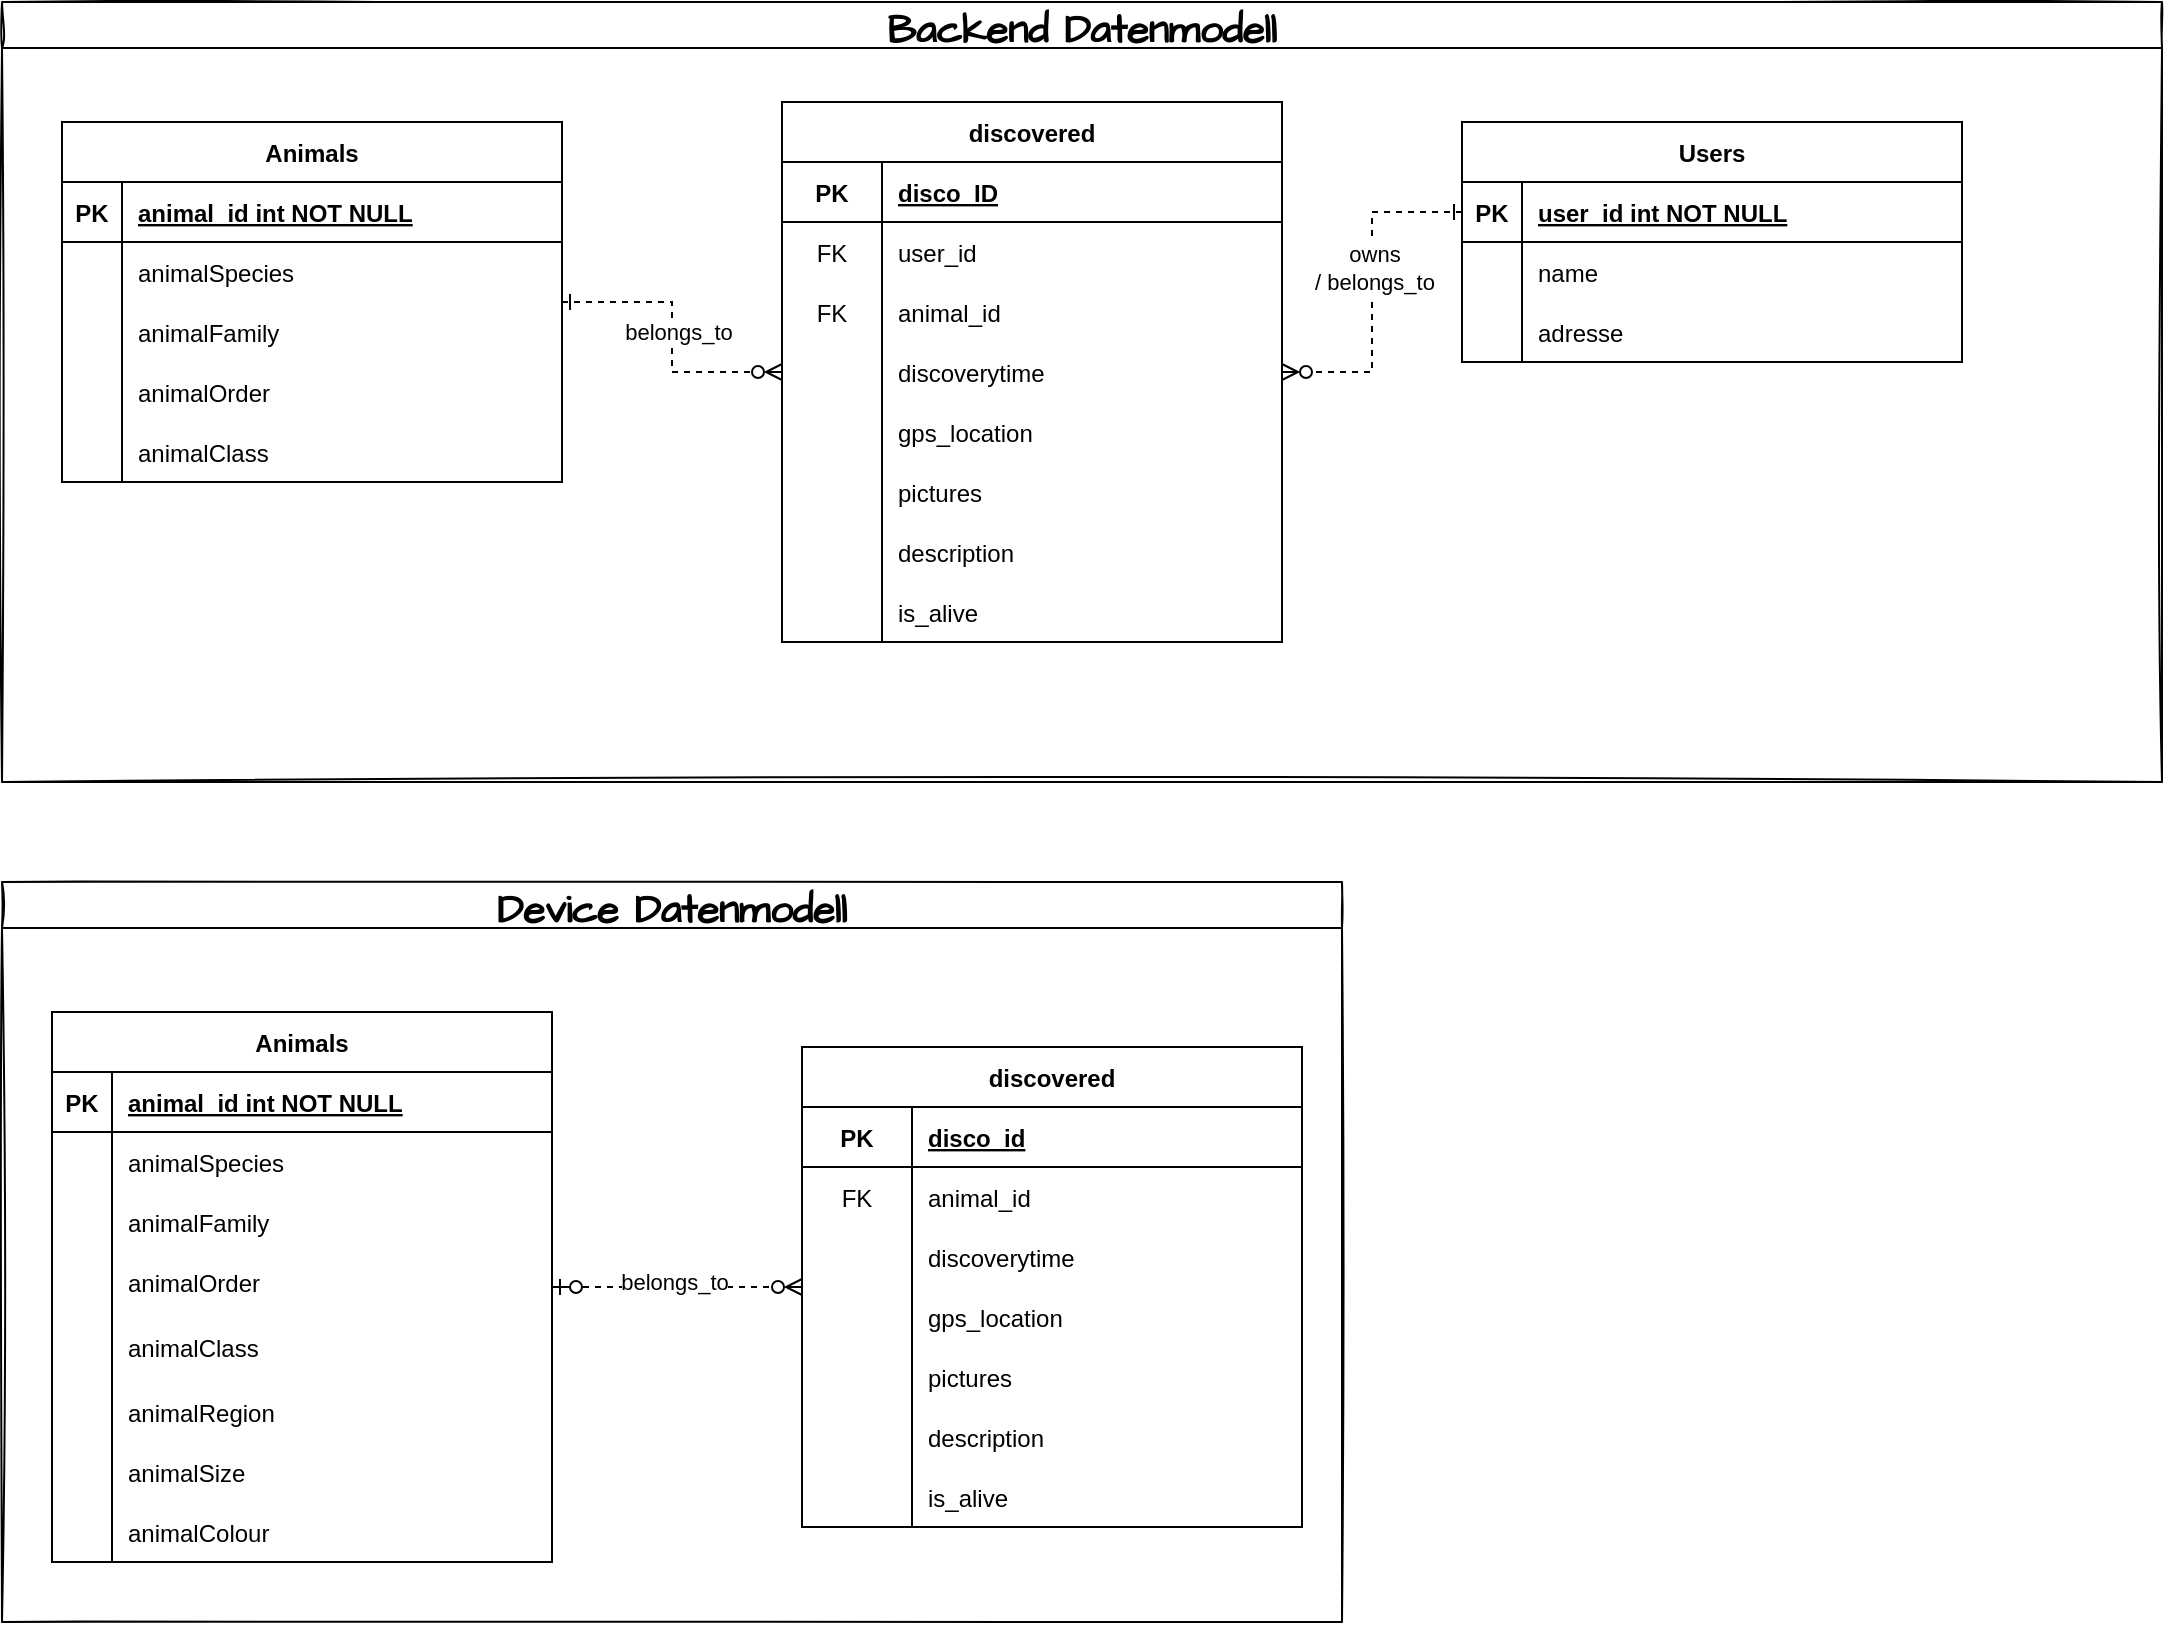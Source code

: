 <mxfile version="16.5.6" type="github" pages="4">
  <diagram id="R2lEEEUBdFMjLlhIrx00" name="ERM">
    <mxGraphModel dx="946" dy="615" grid="1" gridSize="10" guides="1" tooltips="1" connect="1" arrows="1" fold="1" page="1" pageScale="1" pageWidth="850" pageHeight="1100" math="0" shadow="0" extFonts="Permanent Marker^https://fonts.googleapis.com/css?family=Permanent+Marker">
      <root>
        <mxCell id="0" />
        <mxCell id="1" parent="0" />
        <mxCell id="C-vyLk0tnHw3VtMMgP7b-13" value="Users" style="shape=table;startSize=30;container=1;collapsible=1;childLayout=tableLayout;fixedRows=1;rowLines=0;fontStyle=1;align=center;resizeLast=1;" parent="1" vertex="1">
          <mxGeometry x="880" y="170" width="250" height="120" as="geometry" />
        </mxCell>
        <mxCell id="C-vyLk0tnHw3VtMMgP7b-14" value="" style="shape=partialRectangle;collapsible=0;dropTarget=0;pointerEvents=0;fillColor=none;points=[[0,0.5],[1,0.5]];portConstraint=eastwest;top=0;left=0;right=0;bottom=1;" parent="C-vyLk0tnHw3VtMMgP7b-13" vertex="1">
          <mxGeometry y="30" width="250" height="30" as="geometry" />
        </mxCell>
        <mxCell id="C-vyLk0tnHw3VtMMgP7b-15" value="PK" style="shape=partialRectangle;overflow=hidden;connectable=0;fillColor=none;top=0;left=0;bottom=0;right=0;fontStyle=1;" parent="C-vyLk0tnHw3VtMMgP7b-14" vertex="1">
          <mxGeometry width="30" height="30" as="geometry">
            <mxRectangle width="30" height="30" as="alternateBounds" />
          </mxGeometry>
        </mxCell>
        <mxCell id="C-vyLk0tnHw3VtMMgP7b-16" value="user_id int NOT NULL " style="shape=partialRectangle;overflow=hidden;connectable=0;fillColor=none;top=0;left=0;bottom=0;right=0;align=left;spacingLeft=6;fontStyle=5;" parent="C-vyLk0tnHw3VtMMgP7b-14" vertex="1">
          <mxGeometry x="30" width="220" height="30" as="geometry">
            <mxRectangle width="220" height="30" as="alternateBounds" />
          </mxGeometry>
        </mxCell>
        <mxCell id="C-vyLk0tnHw3VtMMgP7b-17" value="" style="shape=partialRectangle;collapsible=0;dropTarget=0;pointerEvents=0;fillColor=none;points=[[0,0.5],[1,0.5]];portConstraint=eastwest;top=0;left=0;right=0;bottom=0;" parent="C-vyLk0tnHw3VtMMgP7b-13" vertex="1">
          <mxGeometry y="60" width="250" height="30" as="geometry" />
        </mxCell>
        <mxCell id="C-vyLk0tnHw3VtMMgP7b-18" value="" style="shape=partialRectangle;overflow=hidden;connectable=0;fillColor=none;top=0;left=0;bottom=0;right=0;" parent="C-vyLk0tnHw3VtMMgP7b-17" vertex="1">
          <mxGeometry width="30" height="30" as="geometry">
            <mxRectangle width="30" height="30" as="alternateBounds" />
          </mxGeometry>
        </mxCell>
        <mxCell id="C-vyLk0tnHw3VtMMgP7b-19" value="name" style="shape=partialRectangle;overflow=hidden;connectable=0;fillColor=none;top=0;left=0;bottom=0;right=0;align=left;spacingLeft=6;" parent="C-vyLk0tnHw3VtMMgP7b-17" vertex="1">
          <mxGeometry x="30" width="220" height="30" as="geometry">
            <mxRectangle width="220" height="30" as="alternateBounds" />
          </mxGeometry>
        </mxCell>
        <mxCell id="C-vyLk0tnHw3VtMMgP7b-20" value="" style="shape=partialRectangle;collapsible=0;dropTarget=0;pointerEvents=0;fillColor=none;points=[[0,0.5],[1,0.5]];portConstraint=eastwest;top=0;left=0;right=0;bottom=0;" parent="C-vyLk0tnHw3VtMMgP7b-13" vertex="1">
          <mxGeometry y="90" width="250" height="30" as="geometry" />
        </mxCell>
        <mxCell id="C-vyLk0tnHw3VtMMgP7b-21" value="" style="shape=partialRectangle;overflow=hidden;connectable=0;fillColor=none;top=0;left=0;bottom=0;right=0;" parent="C-vyLk0tnHw3VtMMgP7b-20" vertex="1">
          <mxGeometry width="30" height="30" as="geometry">
            <mxRectangle width="30" height="30" as="alternateBounds" />
          </mxGeometry>
        </mxCell>
        <mxCell id="C-vyLk0tnHw3VtMMgP7b-22" value="adresse" style="shape=partialRectangle;overflow=hidden;connectable=0;fillColor=none;top=0;left=0;bottom=0;right=0;align=left;spacingLeft=6;" parent="C-vyLk0tnHw3VtMMgP7b-20" vertex="1">
          <mxGeometry x="30" width="220" height="30" as="geometry">
            <mxRectangle width="220" height="30" as="alternateBounds" />
          </mxGeometry>
        </mxCell>
        <mxCell id="yTSs4z3eriTE5TrKzvMB-49" style="edgeStyle=orthogonalEdgeStyle;rounded=0;orthogonalLoop=1;jettySize=auto;html=1;startArrow=ERone;startFill=0;endArrow=ERzeroToMany;endFill=0;dashed=1;" parent="1" source="C-vyLk0tnHw3VtMMgP7b-23" target="C-vyLk0tnHw3VtMMgP7b-2" edge="1">
          <mxGeometry relative="1" as="geometry">
            <mxPoint x="530" y="290" as="targetPoint" />
          </mxGeometry>
        </mxCell>
        <mxCell id="yTSs4z3eriTE5TrKzvMB-50" value="&lt;div&gt;belongs_to&lt;br&gt;&lt;/div&gt;" style="edgeLabel;html=1;align=center;verticalAlign=middle;resizable=0;points=[];" parent="yTSs4z3eriTE5TrKzvMB-49" vertex="1" connectable="0">
          <mxGeometry x="-0.033" y="3" relative="1" as="geometry">
            <mxPoint as="offset" />
          </mxGeometry>
        </mxCell>
        <mxCell id="C-vyLk0tnHw3VtMMgP7b-23" value="Animals" style="shape=table;startSize=30;container=1;collapsible=1;childLayout=tableLayout;fixedRows=1;rowLines=0;fontStyle=1;align=center;resizeLast=1;" parent="1" vertex="1">
          <mxGeometry x="180" y="170" width="250" height="180" as="geometry" />
        </mxCell>
        <mxCell id="C-vyLk0tnHw3VtMMgP7b-24" value="" style="shape=partialRectangle;collapsible=0;dropTarget=0;pointerEvents=0;fillColor=none;points=[[0,0.5],[1,0.5]];portConstraint=eastwest;top=0;left=0;right=0;bottom=1;" parent="C-vyLk0tnHw3VtMMgP7b-23" vertex="1">
          <mxGeometry y="30" width="250" height="30" as="geometry" />
        </mxCell>
        <mxCell id="C-vyLk0tnHw3VtMMgP7b-25" value="PK" style="shape=partialRectangle;overflow=hidden;connectable=0;fillColor=none;top=0;left=0;bottom=0;right=0;fontStyle=1;" parent="C-vyLk0tnHw3VtMMgP7b-24" vertex="1">
          <mxGeometry width="30" height="30" as="geometry">
            <mxRectangle width="30" height="30" as="alternateBounds" />
          </mxGeometry>
        </mxCell>
        <mxCell id="C-vyLk0tnHw3VtMMgP7b-26" value="animal_id int NOT NULL " style="shape=partialRectangle;overflow=hidden;connectable=0;fillColor=none;top=0;left=0;bottom=0;right=0;align=left;spacingLeft=6;fontStyle=5;" parent="C-vyLk0tnHw3VtMMgP7b-24" vertex="1">
          <mxGeometry x="30" width="220" height="30" as="geometry">
            <mxRectangle width="220" height="30" as="alternateBounds" />
          </mxGeometry>
        </mxCell>
        <mxCell id="C-vyLk0tnHw3VtMMgP7b-27" value="" style="shape=partialRectangle;collapsible=0;dropTarget=0;pointerEvents=0;fillColor=none;points=[[0,0.5],[1,0.5]];portConstraint=eastwest;top=0;left=0;right=0;bottom=0;" parent="C-vyLk0tnHw3VtMMgP7b-23" vertex="1">
          <mxGeometry y="60" width="250" height="30" as="geometry" />
        </mxCell>
        <mxCell id="C-vyLk0tnHw3VtMMgP7b-28" value="" style="shape=partialRectangle;overflow=hidden;connectable=0;fillColor=none;top=0;left=0;bottom=0;right=0;" parent="C-vyLk0tnHw3VtMMgP7b-27" vertex="1">
          <mxGeometry width="30" height="30" as="geometry">
            <mxRectangle width="30" height="30" as="alternateBounds" />
          </mxGeometry>
        </mxCell>
        <mxCell id="C-vyLk0tnHw3VtMMgP7b-29" value="animalSpecies" style="shape=partialRectangle;overflow=hidden;connectable=0;fillColor=none;top=0;left=0;bottom=0;right=0;align=left;spacingLeft=6;" parent="C-vyLk0tnHw3VtMMgP7b-27" vertex="1">
          <mxGeometry x="30" width="220" height="30" as="geometry">
            <mxRectangle width="220" height="30" as="alternateBounds" />
          </mxGeometry>
        </mxCell>
        <mxCell id="yTSs4z3eriTE5TrKzvMB-1" value="" style="shape=partialRectangle;collapsible=0;dropTarget=0;pointerEvents=0;fillColor=none;points=[[0,0.5],[1,0.5]];portConstraint=eastwest;top=0;left=0;right=0;bottom=0;" parent="C-vyLk0tnHw3VtMMgP7b-23" vertex="1">
          <mxGeometry y="90" width="250" height="30" as="geometry" />
        </mxCell>
        <mxCell id="yTSs4z3eriTE5TrKzvMB-2" value="" style="shape=partialRectangle;overflow=hidden;connectable=0;fillColor=none;top=0;left=0;bottom=0;right=0;" parent="yTSs4z3eriTE5TrKzvMB-1" vertex="1">
          <mxGeometry width="30" height="30" as="geometry">
            <mxRectangle width="30" height="30" as="alternateBounds" />
          </mxGeometry>
        </mxCell>
        <mxCell id="yTSs4z3eriTE5TrKzvMB-3" value="animalFamily" style="shape=partialRectangle;overflow=hidden;connectable=0;fillColor=none;top=0;left=0;bottom=0;right=0;align=left;spacingLeft=6;" parent="yTSs4z3eriTE5TrKzvMB-1" vertex="1">
          <mxGeometry x="30" width="220" height="30" as="geometry">
            <mxRectangle width="220" height="30" as="alternateBounds" />
          </mxGeometry>
        </mxCell>
        <mxCell id="yTSs4z3eriTE5TrKzvMB-13" value="" style="shape=partialRectangle;collapsible=0;dropTarget=0;pointerEvents=0;fillColor=none;points=[[0,0.5],[1,0.5]];portConstraint=eastwest;top=0;left=0;right=0;bottom=0;" parent="C-vyLk0tnHw3VtMMgP7b-23" vertex="1">
          <mxGeometry y="120" width="250" height="30" as="geometry" />
        </mxCell>
        <mxCell id="yTSs4z3eriTE5TrKzvMB-14" value="" style="shape=partialRectangle;overflow=hidden;connectable=0;fillColor=none;top=0;left=0;bottom=0;right=0;" parent="yTSs4z3eriTE5TrKzvMB-13" vertex="1">
          <mxGeometry width="30" height="30" as="geometry">
            <mxRectangle width="30" height="30" as="alternateBounds" />
          </mxGeometry>
        </mxCell>
        <mxCell id="yTSs4z3eriTE5TrKzvMB-15" value="animalOrder" style="shape=partialRectangle;overflow=hidden;connectable=0;fillColor=none;top=0;left=0;bottom=0;right=0;align=left;spacingLeft=6;" parent="yTSs4z3eriTE5TrKzvMB-13" vertex="1">
          <mxGeometry x="30" width="220" height="30" as="geometry">
            <mxRectangle width="220" height="30" as="alternateBounds" />
          </mxGeometry>
        </mxCell>
        <mxCell id="yTSs4z3eriTE5TrKzvMB-28" value="" style="shape=partialRectangle;collapsible=0;dropTarget=0;pointerEvents=0;fillColor=none;points=[[0,0.5],[1,0.5]];portConstraint=eastwest;top=0;left=0;right=0;bottom=0;" parent="C-vyLk0tnHw3VtMMgP7b-23" vertex="1">
          <mxGeometry y="150" width="250" height="30" as="geometry" />
        </mxCell>
        <mxCell id="yTSs4z3eriTE5TrKzvMB-29" value="" style="shape=partialRectangle;overflow=hidden;connectable=0;fillColor=none;top=0;left=0;bottom=0;right=0;" parent="yTSs4z3eriTE5TrKzvMB-28" vertex="1">
          <mxGeometry width="30" height="30" as="geometry">
            <mxRectangle width="30" height="30" as="alternateBounds" />
          </mxGeometry>
        </mxCell>
        <mxCell id="yTSs4z3eriTE5TrKzvMB-30" value="animalClass" style="shape=partialRectangle;overflow=hidden;connectable=0;fillColor=none;top=0;left=0;bottom=0;right=0;align=left;spacingLeft=6;" parent="yTSs4z3eriTE5TrKzvMB-28" vertex="1">
          <mxGeometry x="30" width="220" height="30" as="geometry">
            <mxRectangle width="220" height="30" as="alternateBounds" />
          </mxGeometry>
        </mxCell>
        <mxCell id="yTSs4z3eriTE5TrKzvMB-47" style="edgeStyle=orthogonalEdgeStyle;rounded=0;orthogonalLoop=1;jettySize=auto;html=1;startArrow=ERone;startFill=0;endArrow=ERzeroToMany;endFill=0;dashed=1;" parent="1" source="C-vyLk0tnHw3VtMMgP7b-14" target="C-vyLk0tnHw3VtMMgP7b-2" edge="1">
          <mxGeometry relative="1" as="geometry">
            <mxPoint x="780" y="290" as="targetPoint" />
          </mxGeometry>
        </mxCell>
        <mxCell id="yTSs4z3eriTE5TrKzvMB-48" value="owns&lt;br&gt;/ belongs_to" style="edgeLabel;html=1;align=center;verticalAlign=middle;resizable=0;points=[];" parent="yTSs4z3eriTE5TrKzvMB-47" vertex="1" connectable="0">
          <mxGeometry x="-0.139" y="1" relative="1" as="geometry">
            <mxPoint as="offset" />
          </mxGeometry>
        </mxCell>
        <mxCell id="1SpqF7eM3-M7_53SCtbL-55" value="Backend Datenmodell" style="swimlane;sketch=1;hachureGap=4;fontFamily=Architects Daughter;fontSource=https%3A%2F%2Ffonts.googleapis.com%2Fcss%3Ffamily%3DArchitects%2BDaughter;fontSize=20;" parent="1" vertex="1">
          <mxGeometry x="150" y="110" width="1080" height="390" as="geometry" />
        </mxCell>
        <mxCell id="C-vyLk0tnHw3VtMMgP7b-2" value="discovered" style="shape=table;startSize=30;container=1;collapsible=1;childLayout=tableLayout;fixedRows=1;rowLines=0;fontStyle=1;align=center;resizeLast=1;" parent="1SpqF7eM3-M7_53SCtbL-55" vertex="1">
          <mxGeometry x="390" y="50" width="250" height="270" as="geometry" />
        </mxCell>
        <mxCell id="C-vyLk0tnHw3VtMMgP7b-3" value="" style="shape=partialRectangle;collapsible=0;dropTarget=0;pointerEvents=0;fillColor=none;points=[[0,0.5],[1,0.5]];portConstraint=eastwest;top=0;left=0;right=0;bottom=1;" parent="C-vyLk0tnHw3VtMMgP7b-2" vertex="1">
          <mxGeometry y="30" width="250" height="30" as="geometry" />
        </mxCell>
        <mxCell id="C-vyLk0tnHw3VtMMgP7b-4" value="PK" style="shape=partialRectangle;overflow=hidden;connectable=0;fillColor=none;top=0;left=0;bottom=0;right=0;fontStyle=1;" parent="C-vyLk0tnHw3VtMMgP7b-3" vertex="1">
          <mxGeometry width="50" height="30" as="geometry">
            <mxRectangle width="50" height="30" as="alternateBounds" />
          </mxGeometry>
        </mxCell>
        <mxCell id="C-vyLk0tnHw3VtMMgP7b-5" value="disco_ID" style="shape=partialRectangle;overflow=hidden;connectable=0;fillColor=none;top=0;left=0;bottom=0;right=0;align=left;spacingLeft=6;fontStyle=5;" parent="C-vyLk0tnHw3VtMMgP7b-3" vertex="1">
          <mxGeometry x="50" width="200" height="30" as="geometry">
            <mxRectangle width="200" height="30" as="alternateBounds" />
          </mxGeometry>
        </mxCell>
        <mxCell id="1SpqF7eM3-M7_53SCtbL-68" style="shape=partialRectangle;collapsible=0;dropTarget=0;pointerEvents=0;fillColor=none;points=[[0,0.5],[1,0.5]];portConstraint=eastwest;top=0;left=0;right=0;bottom=0;" parent="C-vyLk0tnHw3VtMMgP7b-2" vertex="1">
          <mxGeometry y="60" width="250" height="30" as="geometry" />
        </mxCell>
        <mxCell id="1SpqF7eM3-M7_53SCtbL-69" value="FK" style="shape=partialRectangle;overflow=hidden;connectable=0;fillColor=none;top=0;left=0;bottom=0;right=0;" parent="1SpqF7eM3-M7_53SCtbL-68" vertex="1">
          <mxGeometry width="50" height="30" as="geometry">
            <mxRectangle width="50" height="30" as="alternateBounds" />
          </mxGeometry>
        </mxCell>
        <mxCell id="1SpqF7eM3-M7_53SCtbL-70" value="user_id" style="shape=partialRectangle;overflow=hidden;connectable=0;fillColor=none;top=0;left=0;bottom=0;right=0;align=left;spacingLeft=6;" parent="1SpqF7eM3-M7_53SCtbL-68" vertex="1">
          <mxGeometry x="50" width="200" height="30" as="geometry">
            <mxRectangle width="200" height="30" as="alternateBounds" />
          </mxGeometry>
        </mxCell>
        <mxCell id="1SpqF7eM3-M7_53SCtbL-71" style="shape=partialRectangle;collapsible=0;dropTarget=0;pointerEvents=0;fillColor=none;points=[[0,0.5],[1,0.5]];portConstraint=eastwest;top=0;left=0;right=0;bottom=0;" parent="C-vyLk0tnHw3VtMMgP7b-2" vertex="1">
          <mxGeometry y="90" width="250" height="30" as="geometry" />
        </mxCell>
        <mxCell id="1SpqF7eM3-M7_53SCtbL-72" value="FK" style="shape=partialRectangle;overflow=hidden;connectable=0;fillColor=none;top=0;left=0;bottom=0;right=0;" parent="1SpqF7eM3-M7_53SCtbL-71" vertex="1">
          <mxGeometry width="50" height="30" as="geometry">
            <mxRectangle width="50" height="30" as="alternateBounds" />
          </mxGeometry>
        </mxCell>
        <mxCell id="1SpqF7eM3-M7_53SCtbL-73" value="animal_id" style="shape=partialRectangle;overflow=hidden;connectable=0;fillColor=none;top=0;left=0;bottom=0;right=0;align=left;spacingLeft=6;" parent="1SpqF7eM3-M7_53SCtbL-71" vertex="1">
          <mxGeometry x="50" width="200" height="30" as="geometry">
            <mxRectangle width="200" height="30" as="alternateBounds" />
          </mxGeometry>
        </mxCell>
        <mxCell id="C-vyLk0tnHw3VtMMgP7b-6" value="" style="shape=partialRectangle;collapsible=0;dropTarget=0;pointerEvents=0;fillColor=none;points=[[0,0.5],[1,0.5]];portConstraint=eastwest;top=0;left=0;right=0;bottom=0;" parent="C-vyLk0tnHw3VtMMgP7b-2" vertex="1">
          <mxGeometry y="120" width="250" height="30" as="geometry" />
        </mxCell>
        <mxCell id="C-vyLk0tnHw3VtMMgP7b-7" value="" style="shape=partialRectangle;overflow=hidden;connectable=0;fillColor=none;top=0;left=0;bottom=0;right=0;" parent="C-vyLk0tnHw3VtMMgP7b-6" vertex="1">
          <mxGeometry width="50" height="30" as="geometry">
            <mxRectangle width="50" height="30" as="alternateBounds" />
          </mxGeometry>
        </mxCell>
        <mxCell id="C-vyLk0tnHw3VtMMgP7b-8" value="discoverytime" style="shape=partialRectangle;overflow=hidden;connectable=0;fillColor=none;top=0;left=0;bottom=0;right=0;align=left;spacingLeft=6;" parent="C-vyLk0tnHw3VtMMgP7b-6" vertex="1">
          <mxGeometry x="50" width="200" height="30" as="geometry">
            <mxRectangle width="200" height="30" as="alternateBounds" />
          </mxGeometry>
        </mxCell>
        <mxCell id="C-vyLk0tnHw3VtMMgP7b-9" value="" style="shape=partialRectangle;collapsible=0;dropTarget=0;pointerEvents=0;fillColor=none;points=[[0,0.5],[1,0.5]];portConstraint=eastwest;top=0;left=0;right=0;bottom=0;" parent="C-vyLk0tnHw3VtMMgP7b-2" vertex="1">
          <mxGeometry y="150" width="250" height="30" as="geometry" />
        </mxCell>
        <mxCell id="C-vyLk0tnHw3VtMMgP7b-10" value="" style="shape=partialRectangle;overflow=hidden;connectable=0;fillColor=none;top=0;left=0;bottom=0;right=0;" parent="C-vyLk0tnHw3VtMMgP7b-9" vertex="1">
          <mxGeometry width="50" height="30" as="geometry">
            <mxRectangle width="50" height="30" as="alternateBounds" />
          </mxGeometry>
        </mxCell>
        <mxCell id="C-vyLk0tnHw3VtMMgP7b-11" value="gps_location" style="shape=partialRectangle;overflow=hidden;connectable=0;fillColor=none;top=0;left=0;bottom=0;right=0;align=left;spacingLeft=6;" parent="C-vyLk0tnHw3VtMMgP7b-9" vertex="1">
          <mxGeometry x="50" width="200" height="30" as="geometry">
            <mxRectangle width="200" height="30" as="alternateBounds" />
          </mxGeometry>
        </mxCell>
        <mxCell id="yTSs4z3eriTE5TrKzvMB-34" value="" style="shape=partialRectangle;collapsible=0;dropTarget=0;pointerEvents=0;fillColor=none;points=[[0,0.5],[1,0.5]];portConstraint=eastwest;top=0;left=0;right=0;bottom=0;" parent="C-vyLk0tnHw3VtMMgP7b-2" vertex="1">
          <mxGeometry y="180" width="250" height="30" as="geometry" />
        </mxCell>
        <mxCell id="yTSs4z3eriTE5TrKzvMB-35" value="" style="shape=partialRectangle;overflow=hidden;connectable=0;fillColor=none;top=0;left=0;bottom=0;right=0;" parent="yTSs4z3eriTE5TrKzvMB-34" vertex="1">
          <mxGeometry width="50" height="30" as="geometry">
            <mxRectangle width="50" height="30" as="alternateBounds" />
          </mxGeometry>
        </mxCell>
        <mxCell id="yTSs4z3eriTE5TrKzvMB-36" value="pictures" style="shape=partialRectangle;overflow=hidden;connectable=0;fillColor=none;top=0;left=0;bottom=0;right=0;align=left;spacingLeft=6;" parent="yTSs4z3eriTE5TrKzvMB-34" vertex="1">
          <mxGeometry x="50" width="200" height="30" as="geometry">
            <mxRectangle width="200" height="30" as="alternateBounds" />
          </mxGeometry>
        </mxCell>
        <mxCell id="yTSs4z3eriTE5TrKzvMB-37" value="" style="shape=partialRectangle;collapsible=0;dropTarget=0;pointerEvents=0;fillColor=none;points=[[0,0.5],[1,0.5]];portConstraint=eastwest;top=0;left=0;right=0;bottom=0;" parent="C-vyLk0tnHw3VtMMgP7b-2" vertex="1">
          <mxGeometry y="210" width="250" height="30" as="geometry" />
        </mxCell>
        <mxCell id="yTSs4z3eriTE5TrKzvMB-38" value="" style="shape=partialRectangle;overflow=hidden;connectable=0;fillColor=none;top=0;left=0;bottom=0;right=0;" parent="yTSs4z3eriTE5TrKzvMB-37" vertex="1">
          <mxGeometry width="50" height="30" as="geometry">
            <mxRectangle width="50" height="30" as="alternateBounds" />
          </mxGeometry>
        </mxCell>
        <mxCell id="yTSs4z3eriTE5TrKzvMB-39" value="description" style="shape=partialRectangle;overflow=hidden;connectable=0;fillColor=none;top=0;left=0;bottom=0;right=0;align=left;spacingLeft=6;" parent="yTSs4z3eriTE5TrKzvMB-37" vertex="1">
          <mxGeometry x="50" width="200" height="30" as="geometry">
            <mxRectangle width="200" height="30" as="alternateBounds" />
          </mxGeometry>
        </mxCell>
        <mxCell id="yTSs4z3eriTE5TrKzvMB-40" value="" style="shape=partialRectangle;collapsible=0;dropTarget=0;pointerEvents=0;fillColor=none;points=[[0,0.5],[1,0.5]];portConstraint=eastwest;top=0;left=0;right=0;bottom=0;" parent="C-vyLk0tnHw3VtMMgP7b-2" vertex="1">
          <mxGeometry y="240" width="250" height="30" as="geometry" />
        </mxCell>
        <mxCell id="yTSs4z3eriTE5TrKzvMB-41" value="" style="shape=partialRectangle;overflow=hidden;connectable=0;fillColor=none;top=0;left=0;bottom=0;right=0;" parent="yTSs4z3eriTE5TrKzvMB-40" vertex="1">
          <mxGeometry width="50" height="30" as="geometry">
            <mxRectangle width="50" height="30" as="alternateBounds" />
          </mxGeometry>
        </mxCell>
        <mxCell id="yTSs4z3eriTE5TrKzvMB-42" value="is_alive" style="shape=partialRectangle;overflow=hidden;connectable=0;fillColor=none;top=0;left=0;bottom=0;right=0;align=left;spacingLeft=6;" parent="yTSs4z3eriTE5TrKzvMB-40" vertex="1">
          <mxGeometry x="50" width="200" height="30" as="geometry">
            <mxRectangle width="200" height="30" as="alternateBounds" />
          </mxGeometry>
        </mxCell>
        <mxCell id="1SpqF7eM3-M7_53SCtbL-56" value="Device Datenmodell" style="swimlane;sketch=1;hachureGap=4;fontFamily=Architects Daughter;fontSource=https%3A%2F%2Ffonts.googleapis.com%2Fcss%3Ffamily%3DArchitects%2BDaughter;fontSize=20;" parent="1" vertex="1">
          <mxGeometry x="150" y="550" width="670" height="370" as="geometry" />
        </mxCell>
        <mxCell id="1SpqF7eM3-M7_53SCtbL-35" value="Animals" style="shape=table;startSize=30;container=1;collapsible=1;childLayout=tableLayout;fixedRows=1;rowLines=0;fontStyle=1;align=center;resizeLast=1;" parent="1SpqF7eM3-M7_53SCtbL-56" vertex="1">
          <mxGeometry x="25" y="65" width="250" height="275" as="geometry" />
        </mxCell>
        <mxCell id="1SpqF7eM3-M7_53SCtbL-36" value="" style="shape=partialRectangle;collapsible=0;dropTarget=0;pointerEvents=0;fillColor=none;points=[[0,0.5],[1,0.5]];portConstraint=eastwest;top=0;left=0;right=0;bottom=1;" parent="1SpqF7eM3-M7_53SCtbL-35" vertex="1">
          <mxGeometry y="30" width="250" height="30" as="geometry" />
        </mxCell>
        <mxCell id="1SpqF7eM3-M7_53SCtbL-37" value="PK" style="shape=partialRectangle;overflow=hidden;connectable=0;fillColor=none;top=0;left=0;bottom=0;right=0;fontStyle=1;" parent="1SpqF7eM3-M7_53SCtbL-36" vertex="1">
          <mxGeometry width="30" height="30" as="geometry">
            <mxRectangle width="30" height="30" as="alternateBounds" />
          </mxGeometry>
        </mxCell>
        <mxCell id="1SpqF7eM3-M7_53SCtbL-38" value="animal_id int NOT NULL " style="shape=partialRectangle;overflow=hidden;connectable=0;fillColor=none;top=0;left=0;bottom=0;right=0;align=left;spacingLeft=6;fontStyle=5;" parent="1SpqF7eM3-M7_53SCtbL-36" vertex="1">
          <mxGeometry x="30" width="220" height="30" as="geometry">
            <mxRectangle width="220" height="30" as="alternateBounds" />
          </mxGeometry>
        </mxCell>
        <mxCell id="1SpqF7eM3-M7_53SCtbL-39" value="" style="shape=partialRectangle;collapsible=0;dropTarget=0;pointerEvents=0;fillColor=none;points=[[0,0.5],[1,0.5]];portConstraint=eastwest;top=0;left=0;right=0;bottom=0;" parent="1SpqF7eM3-M7_53SCtbL-35" vertex="1">
          <mxGeometry y="60" width="250" height="30" as="geometry" />
        </mxCell>
        <mxCell id="1SpqF7eM3-M7_53SCtbL-40" value="" style="shape=partialRectangle;overflow=hidden;connectable=0;fillColor=none;top=0;left=0;bottom=0;right=0;" parent="1SpqF7eM3-M7_53SCtbL-39" vertex="1">
          <mxGeometry width="30" height="30" as="geometry">
            <mxRectangle width="30" height="30" as="alternateBounds" />
          </mxGeometry>
        </mxCell>
        <mxCell id="1SpqF7eM3-M7_53SCtbL-41" value="animalSpecies" style="shape=partialRectangle;overflow=hidden;connectable=0;fillColor=none;top=0;left=0;bottom=0;right=0;align=left;spacingLeft=6;" parent="1SpqF7eM3-M7_53SCtbL-39" vertex="1">
          <mxGeometry x="30" width="220" height="30" as="geometry">
            <mxRectangle width="220" height="30" as="alternateBounds" />
          </mxGeometry>
        </mxCell>
        <mxCell id="1SpqF7eM3-M7_53SCtbL-42" value="" style="shape=partialRectangle;collapsible=0;dropTarget=0;pointerEvents=0;fillColor=none;points=[[0,0.5],[1,0.5]];portConstraint=eastwest;top=0;left=0;right=0;bottom=0;" parent="1SpqF7eM3-M7_53SCtbL-35" vertex="1">
          <mxGeometry y="90" width="250" height="30" as="geometry" />
        </mxCell>
        <mxCell id="1SpqF7eM3-M7_53SCtbL-43" value="" style="shape=partialRectangle;overflow=hidden;connectable=0;fillColor=none;top=0;left=0;bottom=0;right=0;" parent="1SpqF7eM3-M7_53SCtbL-42" vertex="1">
          <mxGeometry width="30" height="30" as="geometry">
            <mxRectangle width="30" height="30" as="alternateBounds" />
          </mxGeometry>
        </mxCell>
        <mxCell id="1SpqF7eM3-M7_53SCtbL-44" value="animalFamily" style="shape=partialRectangle;overflow=hidden;connectable=0;fillColor=none;top=0;left=0;bottom=0;right=0;align=left;spacingLeft=6;" parent="1SpqF7eM3-M7_53SCtbL-42" vertex="1">
          <mxGeometry x="30" width="220" height="30" as="geometry">
            <mxRectangle width="220" height="30" as="alternateBounds" />
          </mxGeometry>
        </mxCell>
        <mxCell id="1SpqF7eM3-M7_53SCtbL-45" value="" style="shape=partialRectangle;collapsible=0;dropTarget=0;pointerEvents=0;fillColor=none;points=[[0,0.5],[1,0.5]];portConstraint=eastwest;top=0;left=0;right=0;bottom=0;" parent="1SpqF7eM3-M7_53SCtbL-35" vertex="1">
          <mxGeometry y="120" width="250" height="30" as="geometry" />
        </mxCell>
        <mxCell id="1SpqF7eM3-M7_53SCtbL-46" value="" style="shape=partialRectangle;overflow=hidden;connectable=0;fillColor=none;top=0;left=0;bottom=0;right=0;" parent="1SpqF7eM3-M7_53SCtbL-45" vertex="1">
          <mxGeometry width="30" height="30" as="geometry">
            <mxRectangle width="30" height="30" as="alternateBounds" />
          </mxGeometry>
        </mxCell>
        <mxCell id="1SpqF7eM3-M7_53SCtbL-47" value="animalOrder" style="shape=partialRectangle;overflow=hidden;connectable=0;fillColor=none;top=0;left=0;bottom=0;right=0;align=left;spacingLeft=6;" parent="1SpqF7eM3-M7_53SCtbL-45" vertex="1">
          <mxGeometry x="30" width="220" height="30" as="geometry">
            <mxRectangle width="220" height="30" as="alternateBounds" />
          </mxGeometry>
        </mxCell>
        <mxCell id="1SpqF7eM3-M7_53SCtbL-48" value="" style="shape=partialRectangle;collapsible=0;dropTarget=0;pointerEvents=0;fillColor=none;points=[[0,0.5],[1,0.5]];portConstraint=eastwest;top=0;left=0;right=0;bottom=0;" parent="1SpqF7eM3-M7_53SCtbL-35" vertex="1">
          <mxGeometry y="150" width="250" height="35" as="geometry" />
        </mxCell>
        <mxCell id="1SpqF7eM3-M7_53SCtbL-49" value="" style="shape=partialRectangle;overflow=hidden;connectable=0;fillColor=none;top=0;left=0;bottom=0;right=0;" parent="1SpqF7eM3-M7_53SCtbL-48" vertex="1">
          <mxGeometry width="30" height="35" as="geometry">
            <mxRectangle width="30" height="35" as="alternateBounds" />
          </mxGeometry>
        </mxCell>
        <mxCell id="1SpqF7eM3-M7_53SCtbL-50" value="animalClass" style="shape=partialRectangle;overflow=hidden;connectable=0;fillColor=none;top=0;left=0;bottom=0;right=0;align=left;spacingLeft=6;" parent="1SpqF7eM3-M7_53SCtbL-48" vertex="1">
          <mxGeometry x="30" width="220" height="35" as="geometry">
            <mxRectangle width="220" height="35" as="alternateBounds" />
          </mxGeometry>
        </mxCell>
        <mxCell id="1SpqF7eM3-M7_53SCtbL-74" style="shape=partialRectangle;collapsible=0;dropTarget=0;pointerEvents=0;fillColor=none;points=[[0,0.5],[1,0.5]];portConstraint=eastwest;top=0;left=0;right=0;bottom=0;" parent="1SpqF7eM3-M7_53SCtbL-35" vertex="1">
          <mxGeometry y="185" width="250" height="30" as="geometry" />
        </mxCell>
        <mxCell id="1SpqF7eM3-M7_53SCtbL-75" style="shape=partialRectangle;overflow=hidden;connectable=0;fillColor=none;top=0;left=0;bottom=0;right=0;" parent="1SpqF7eM3-M7_53SCtbL-74" vertex="1">
          <mxGeometry width="30" height="30" as="geometry">
            <mxRectangle width="30" height="30" as="alternateBounds" />
          </mxGeometry>
        </mxCell>
        <mxCell id="1SpqF7eM3-M7_53SCtbL-76" value="animalRegion" style="shape=partialRectangle;overflow=hidden;connectable=0;fillColor=none;top=0;left=0;bottom=0;right=0;align=left;spacingLeft=6;" parent="1SpqF7eM3-M7_53SCtbL-74" vertex="1">
          <mxGeometry x="30" width="220" height="30" as="geometry">
            <mxRectangle width="220" height="30" as="alternateBounds" />
          </mxGeometry>
        </mxCell>
        <mxCell id="_xrkPlqDSz4lEaZDueBf-1" style="shape=partialRectangle;collapsible=0;dropTarget=0;pointerEvents=0;fillColor=none;points=[[0,0.5],[1,0.5]];portConstraint=eastwest;top=0;left=0;right=0;bottom=0;" parent="1SpqF7eM3-M7_53SCtbL-35" vertex="1">
          <mxGeometry y="215" width="250" height="30" as="geometry" />
        </mxCell>
        <mxCell id="_xrkPlqDSz4lEaZDueBf-2" style="shape=partialRectangle;overflow=hidden;connectable=0;fillColor=none;top=0;left=0;bottom=0;right=0;" parent="_xrkPlqDSz4lEaZDueBf-1" vertex="1">
          <mxGeometry width="30" height="30" as="geometry">
            <mxRectangle width="30" height="30" as="alternateBounds" />
          </mxGeometry>
        </mxCell>
        <mxCell id="_xrkPlqDSz4lEaZDueBf-3" value="animalSize" style="shape=partialRectangle;overflow=hidden;connectable=0;fillColor=none;top=0;left=0;bottom=0;right=0;align=left;spacingLeft=6;" parent="_xrkPlqDSz4lEaZDueBf-1" vertex="1">
          <mxGeometry x="30" width="220" height="30" as="geometry">
            <mxRectangle width="220" height="30" as="alternateBounds" />
          </mxGeometry>
        </mxCell>
        <mxCell id="_xrkPlqDSz4lEaZDueBf-4" style="shape=partialRectangle;collapsible=0;dropTarget=0;pointerEvents=0;fillColor=none;points=[[0,0.5],[1,0.5]];portConstraint=eastwest;top=0;left=0;right=0;bottom=0;" parent="1SpqF7eM3-M7_53SCtbL-35" vertex="1">
          <mxGeometry y="245" width="250" height="30" as="geometry" />
        </mxCell>
        <mxCell id="_xrkPlqDSz4lEaZDueBf-5" style="shape=partialRectangle;overflow=hidden;connectable=0;fillColor=none;top=0;left=0;bottom=0;right=0;" parent="_xrkPlqDSz4lEaZDueBf-4" vertex="1">
          <mxGeometry width="30" height="30" as="geometry">
            <mxRectangle width="30" height="30" as="alternateBounds" />
          </mxGeometry>
        </mxCell>
        <mxCell id="_xrkPlqDSz4lEaZDueBf-6" value="animalColour" style="shape=partialRectangle;overflow=hidden;connectable=0;fillColor=none;top=0;left=0;bottom=0;right=0;align=left;spacingLeft=6;" parent="_xrkPlqDSz4lEaZDueBf-4" vertex="1">
          <mxGeometry x="30" width="220" height="30" as="geometry">
            <mxRectangle width="220" height="30" as="alternateBounds" />
          </mxGeometry>
        </mxCell>
        <mxCell id="1SpqF7eM3-M7_53SCtbL-1" value="discovered" style="shape=table;startSize=30;container=1;collapsible=1;childLayout=tableLayout;fixedRows=1;rowLines=0;fontStyle=1;align=center;resizeLast=1;" parent="1SpqF7eM3-M7_53SCtbL-56" vertex="1">
          <mxGeometry x="400" y="82.5" width="250" height="240" as="geometry" />
        </mxCell>
        <mxCell id="1SpqF7eM3-M7_53SCtbL-2" value="" style="shape=partialRectangle;collapsible=0;dropTarget=0;pointerEvents=0;fillColor=none;points=[[0,0.5],[1,0.5]];portConstraint=eastwest;top=0;left=0;right=0;bottom=1;" parent="1SpqF7eM3-M7_53SCtbL-1" vertex="1">
          <mxGeometry y="30" width="250" height="30" as="geometry" />
        </mxCell>
        <mxCell id="1SpqF7eM3-M7_53SCtbL-3" value="PK" style="shape=partialRectangle;overflow=hidden;connectable=0;fillColor=none;top=0;left=0;bottom=0;right=0;fontStyle=1;" parent="1SpqF7eM3-M7_53SCtbL-2" vertex="1">
          <mxGeometry width="55" height="30" as="geometry">
            <mxRectangle width="55" height="30" as="alternateBounds" />
          </mxGeometry>
        </mxCell>
        <mxCell id="1SpqF7eM3-M7_53SCtbL-4" value="disco_id" style="shape=partialRectangle;overflow=hidden;connectable=0;fillColor=none;top=0;left=0;bottom=0;right=0;align=left;spacingLeft=6;fontStyle=5;" parent="1SpqF7eM3-M7_53SCtbL-2" vertex="1">
          <mxGeometry x="55" width="195" height="30" as="geometry">
            <mxRectangle width="195" height="30" as="alternateBounds" />
          </mxGeometry>
        </mxCell>
        <mxCell id="1SpqF7eM3-M7_53SCtbL-64" style="shape=partialRectangle;collapsible=0;dropTarget=0;pointerEvents=0;fillColor=none;points=[[0,0.5],[1,0.5]];portConstraint=eastwest;top=0;left=0;right=0;bottom=0;" parent="1SpqF7eM3-M7_53SCtbL-1" vertex="1">
          <mxGeometry y="60" width="250" height="30" as="geometry" />
        </mxCell>
        <mxCell id="1SpqF7eM3-M7_53SCtbL-65" value="FK" style="shape=partialRectangle;overflow=hidden;connectable=0;fillColor=none;top=0;left=0;bottom=0;right=0;" parent="1SpqF7eM3-M7_53SCtbL-64" vertex="1">
          <mxGeometry width="55" height="30" as="geometry">
            <mxRectangle width="55" height="30" as="alternateBounds" />
          </mxGeometry>
        </mxCell>
        <mxCell id="1SpqF7eM3-M7_53SCtbL-66" value="animal_id" style="shape=partialRectangle;overflow=hidden;connectable=0;fillColor=none;top=0;left=0;bottom=0;right=0;align=left;spacingLeft=6;" parent="1SpqF7eM3-M7_53SCtbL-64" vertex="1">
          <mxGeometry x="55" width="195" height="30" as="geometry">
            <mxRectangle width="195" height="30" as="alternateBounds" />
          </mxGeometry>
        </mxCell>
        <mxCell id="1SpqF7eM3-M7_53SCtbL-8" value="" style="shape=partialRectangle;collapsible=0;dropTarget=0;pointerEvents=0;fillColor=none;points=[[0,0.5],[1,0.5]];portConstraint=eastwest;top=0;left=0;right=0;bottom=0;" parent="1SpqF7eM3-M7_53SCtbL-1" vertex="1">
          <mxGeometry y="90" width="250" height="30" as="geometry" />
        </mxCell>
        <mxCell id="1SpqF7eM3-M7_53SCtbL-9" value="" style="shape=partialRectangle;overflow=hidden;connectable=0;fillColor=none;top=0;left=0;bottom=0;right=0;" parent="1SpqF7eM3-M7_53SCtbL-8" vertex="1">
          <mxGeometry width="55" height="30" as="geometry">
            <mxRectangle width="55" height="30" as="alternateBounds" />
          </mxGeometry>
        </mxCell>
        <mxCell id="1SpqF7eM3-M7_53SCtbL-10" value="discoverytime" style="shape=partialRectangle;overflow=hidden;connectable=0;fillColor=none;top=0;left=0;bottom=0;right=0;align=left;spacingLeft=6;" parent="1SpqF7eM3-M7_53SCtbL-8" vertex="1">
          <mxGeometry x="55" width="195" height="30" as="geometry">
            <mxRectangle width="195" height="30" as="alternateBounds" />
          </mxGeometry>
        </mxCell>
        <mxCell id="1SpqF7eM3-M7_53SCtbL-11" value="" style="shape=partialRectangle;collapsible=0;dropTarget=0;pointerEvents=0;fillColor=none;points=[[0,0.5],[1,0.5]];portConstraint=eastwest;top=0;left=0;right=0;bottom=0;" parent="1SpqF7eM3-M7_53SCtbL-1" vertex="1">
          <mxGeometry y="120" width="250" height="30" as="geometry" />
        </mxCell>
        <mxCell id="1SpqF7eM3-M7_53SCtbL-12" value="" style="shape=partialRectangle;overflow=hidden;connectable=0;fillColor=none;top=0;left=0;bottom=0;right=0;" parent="1SpqF7eM3-M7_53SCtbL-11" vertex="1">
          <mxGeometry width="55" height="30" as="geometry">
            <mxRectangle width="55" height="30" as="alternateBounds" />
          </mxGeometry>
        </mxCell>
        <mxCell id="1SpqF7eM3-M7_53SCtbL-13" value="gps_location" style="shape=partialRectangle;overflow=hidden;connectable=0;fillColor=none;top=0;left=0;bottom=0;right=0;align=left;spacingLeft=6;" parent="1SpqF7eM3-M7_53SCtbL-11" vertex="1">
          <mxGeometry x="55" width="195" height="30" as="geometry">
            <mxRectangle width="195" height="30" as="alternateBounds" />
          </mxGeometry>
        </mxCell>
        <mxCell id="1SpqF7eM3-M7_53SCtbL-14" value="" style="shape=partialRectangle;collapsible=0;dropTarget=0;pointerEvents=0;fillColor=none;points=[[0,0.5],[1,0.5]];portConstraint=eastwest;top=0;left=0;right=0;bottom=0;" parent="1SpqF7eM3-M7_53SCtbL-1" vertex="1">
          <mxGeometry y="150" width="250" height="30" as="geometry" />
        </mxCell>
        <mxCell id="1SpqF7eM3-M7_53SCtbL-15" value="" style="shape=partialRectangle;overflow=hidden;connectable=0;fillColor=none;top=0;left=0;bottom=0;right=0;" parent="1SpqF7eM3-M7_53SCtbL-14" vertex="1">
          <mxGeometry width="55" height="30" as="geometry">
            <mxRectangle width="55" height="30" as="alternateBounds" />
          </mxGeometry>
        </mxCell>
        <mxCell id="1SpqF7eM3-M7_53SCtbL-16" value="pictures" style="shape=partialRectangle;overflow=hidden;connectable=0;fillColor=none;top=0;left=0;bottom=0;right=0;align=left;spacingLeft=6;" parent="1SpqF7eM3-M7_53SCtbL-14" vertex="1">
          <mxGeometry x="55" width="195" height="30" as="geometry">
            <mxRectangle width="195" height="30" as="alternateBounds" />
          </mxGeometry>
        </mxCell>
        <mxCell id="1SpqF7eM3-M7_53SCtbL-17" value="" style="shape=partialRectangle;collapsible=0;dropTarget=0;pointerEvents=0;fillColor=none;points=[[0,0.5],[1,0.5]];portConstraint=eastwest;top=0;left=0;right=0;bottom=0;" parent="1SpqF7eM3-M7_53SCtbL-1" vertex="1">
          <mxGeometry y="180" width="250" height="30" as="geometry" />
        </mxCell>
        <mxCell id="1SpqF7eM3-M7_53SCtbL-18" value="" style="shape=partialRectangle;overflow=hidden;connectable=0;fillColor=none;top=0;left=0;bottom=0;right=0;" parent="1SpqF7eM3-M7_53SCtbL-17" vertex="1">
          <mxGeometry width="55" height="30" as="geometry">
            <mxRectangle width="55" height="30" as="alternateBounds" />
          </mxGeometry>
        </mxCell>
        <mxCell id="1SpqF7eM3-M7_53SCtbL-19" value="description" style="shape=partialRectangle;overflow=hidden;connectable=0;fillColor=none;top=0;left=0;bottom=0;right=0;align=left;spacingLeft=6;" parent="1SpqF7eM3-M7_53SCtbL-17" vertex="1">
          <mxGeometry x="55" width="195" height="30" as="geometry">
            <mxRectangle width="195" height="30" as="alternateBounds" />
          </mxGeometry>
        </mxCell>
        <mxCell id="1SpqF7eM3-M7_53SCtbL-20" value="" style="shape=partialRectangle;collapsible=0;dropTarget=0;pointerEvents=0;fillColor=none;points=[[0,0.5],[1,0.5]];portConstraint=eastwest;top=0;left=0;right=0;bottom=0;" parent="1SpqF7eM3-M7_53SCtbL-1" vertex="1">
          <mxGeometry y="210" width="250" height="30" as="geometry" />
        </mxCell>
        <mxCell id="1SpqF7eM3-M7_53SCtbL-21" value="" style="shape=partialRectangle;overflow=hidden;connectable=0;fillColor=none;top=0;left=0;bottom=0;right=0;" parent="1SpqF7eM3-M7_53SCtbL-20" vertex="1">
          <mxGeometry width="55" height="30" as="geometry">
            <mxRectangle width="55" height="30" as="alternateBounds" />
          </mxGeometry>
        </mxCell>
        <mxCell id="1SpqF7eM3-M7_53SCtbL-22" value="is_alive" style="shape=partialRectangle;overflow=hidden;connectable=0;fillColor=none;top=0;left=0;bottom=0;right=0;align=left;spacingLeft=6;" parent="1SpqF7eM3-M7_53SCtbL-20" vertex="1">
          <mxGeometry x="55" width="195" height="30" as="geometry">
            <mxRectangle width="195" height="30" as="alternateBounds" />
          </mxGeometry>
        </mxCell>
        <mxCell id="1SpqF7eM3-M7_53SCtbL-33" style="edgeStyle=orthogonalEdgeStyle;rounded=0;orthogonalLoop=1;jettySize=auto;html=1;startArrow=ERzeroToOne;startFill=0;endArrow=ERzeroToMany;endFill=0;dashed=1;" parent="1SpqF7eM3-M7_53SCtbL-56" source="1SpqF7eM3-M7_53SCtbL-35" target="1SpqF7eM3-M7_53SCtbL-1" edge="1">
          <mxGeometry relative="1" as="geometry" />
        </mxCell>
        <mxCell id="1SpqF7eM3-M7_53SCtbL-34" value="&lt;div&gt;belongs_to&lt;br&gt;&lt;/div&gt;" style="edgeLabel;html=1;align=center;verticalAlign=middle;resizable=0;points=[];" parent="1SpqF7eM3-M7_53SCtbL-33" vertex="1" connectable="0">
          <mxGeometry x="-0.033" y="3" relative="1" as="geometry">
            <mxPoint as="offset" />
          </mxGeometry>
        </mxCell>
      </root>
    </mxGraphModel>
  </diagram>
  <diagram id="_fpZkdXMLWeIl8t8zkHf" name="Aktivitätsdiagramm">
    <mxGraphModel dx="4583" dy="2536" grid="1" gridSize="10" guides="1" tooltips="1" connect="1" arrows="1" fold="1" page="1" pageScale="1" pageWidth="827" pageHeight="1169" math="0" shadow="0">
      <root>
        <mxCell id="ZiZvBB_XBpYenlgErEXp-0" />
        <mxCell id="ZiZvBB_XBpYenlgErEXp-1" parent="ZiZvBB_XBpYenlgErEXp-0" />
        <mxCell id="ZiZvBB_XBpYenlgErEXp-2" style="edgeStyle=orthogonalEdgeStyle;rounded=0;orthogonalLoop=1;jettySize=auto;html=1;entryX=0.5;entryY=0;entryDx=0;entryDy=0;" parent="ZiZvBB_XBpYenlgErEXp-1" source="ZiZvBB_XBpYenlgErEXp-3" target="ZiZvBB_XBpYenlgErEXp-5" edge="1">
          <mxGeometry relative="1" as="geometry">
            <mxPoint x="-825.5" y="-330" as="sourcePoint" />
          </mxGeometry>
        </mxCell>
        <mxCell id="ZiZvBB_XBpYenlgErEXp-3" value="" style="ellipse;fillColor=#000000;strokeColor=none;" parent="ZiZvBB_XBpYenlgErEXp-1" vertex="1">
          <mxGeometry x="-1260" y="-350" width="30" height="30" as="geometry" />
        </mxCell>
        <mxCell id="ZiZvBB_XBpYenlgErEXp-56" style="edgeStyle=orthogonalEdgeStyle;rounded=0;orthogonalLoop=1;jettySize=auto;html=1;entryX=0.5;entryY=0;entryDx=0;entryDy=0;" parent="ZiZvBB_XBpYenlgErEXp-1" source="ZiZvBB_XBpYenlgErEXp-5" target="ZiZvBB_XBpYenlgErEXp-9" edge="1">
          <mxGeometry relative="1" as="geometry" />
        </mxCell>
        <mxCell id="ZiZvBB_XBpYenlgErEXp-5" value="&lt;div&gt;User startet die App&lt;br&gt;&lt;/div&gt;" style="html=1;align=center;verticalAlign=top;rounded=1;absoluteArcSize=1;arcSize=10;dashed=0;" parent="ZiZvBB_XBpYenlgErEXp-1" vertex="1">
          <mxGeometry x="-1330" y="-290" width="170" height="40" as="geometry" />
        </mxCell>
        <mxCell id="ZiZvBB_XBpYenlgErEXp-8" style="edgeStyle=orthogonalEdgeStyle;rounded=0;orthogonalLoop=1;jettySize=auto;html=1;entryX=0.5;entryY=0;entryDx=0;entryDy=0;startArrow=none;startFill=0;" parent="ZiZvBB_XBpYenlgErEXp-1" source="ZiZvBB_XBpYenlgErEXp-9" target="ZiZvBB_XBpYenlgErEXp-25" edge="1">
          <mxGeometry relative="1" as="geometry" />
        </mxCell>
        <mxCell id="ZiZvBB_XBpYenlgErEXp-9" value="" style="rhombus;" parent="ZiZvBB_XBpYenlgErEXp-1" vertex="1">
          <mxGeometry x="-1260" y="-220" width="30" height="30" as="geometry" />
        </mxCell>
        <mxCell id="ZiZvBB_XBpYenlgErEXp-24" style="edgeStyle=orthogonalEdgeStyle;rounded=0;orthogonalLoop=1;jettySize=auto;html=1;entryX=0.5;entryY=0;entryDx=0;entryDy=0;startArrow=none;startFill=0;" parent="ZiZvBB_XBpYenlgErEXp-1" source="ZiZvBB_XBpYenlgErEXp-25" target="ZiZvBB_XBpYenlgErEXp-27" edge="1">
          <mxGeometry relative="1" as="geometry" />
        </mxCell>
        <mxCell id="ZiZvBB_XBpYenlgErEXp-25" value="User*in klickt auf&lt;br&gt; &quot;new Discovery (+ Symbol)&quot;" style="html=1;align=center;verticalAlign=top;rounded=1;absoluteArcSize=1;arcSize=10;dashed=0;" parent="ZiZvBB_XBpYenlgErEXp-1" vertex="1">
          <mxGeometry x="-1330" y="-150" width="170" height="40" as="geometry" />
        </mxCell>
        <mxCell id="ZiZvBB_XBpYenlgErEXp-26" style="edgeStyle=orthogonalEdgeStyle;rounded=0;orthogonalLoop=1;jettySize=auto;html=1;startArrow=none;startFill=0;" parent="ZiZvBB_XBpYenlgErEXp-1" source="ZiZvBB_XBpYenlgErEXp-27" edge="1">
          <mxGeometry relative="1" as="geometry">
            <mxPoint x="-1245" as="targetPoint" />
          </mxGeometry>
        </mxCell>
        <mxCell id="ZiZvBB_XBpYenlgErEXp-27" value="" style="rhombus;" parent="ZiZvBB_XBpYenlgErEXp-1" vertex="1">
          <mxGeometry x="-1260" y="-70" width="30" height="30" as="geometry" />
        </mxCell>
        <mxCell id="oQGC2mGDCE0NWjQQK_9V-2" style="edgeStyle=orthogonalEdgeStyle;rounded=0;orthogonalLoop=1;jettySize=auto;html=1;" parent="ZiZvBB_XBpYenlgErEXp-1" source="ZiZvBB_XBpYenlgErEXp-57" target="oQGC2mGDCE0NWjQQK_9V-1" edge="1">
          <mxGeometry relative="1" as="geometry" />
        </mxCell>
        <mxCell id="ZiZvBB_XBpYenlgErEXp-57" value="System öffnet&lt;br&gt; addNewDiscoveryFragment" style="html=1;align=center;verticalAlign=top;rounded=1;absoluteArcSize=1;arcSize=10;dashed=0;" parent="ZiZvBB_XBpYenlgErEXp-1" vertex="1">
          <mxGeometry x="-1330" width="170" height="40" as="geometry" />
        </mxCell>
        <mxCell id="83hrAe5LwP8sL1lfE6_o-4" style="edgeStyle=orthogonalEdgeStyle;rounded=0;orthogonalLoop=1;jettySize=auto;html=1;entryX=0.5;entryY=0;entryDx=0;entryDy=0;" parent="ZiZvBB_XBpYenlgErEXp-1" source="ZiZvBB_XBpYenlgErEXp-58" target="83hrAe5LwP8sL1lfE6_o-2" edge="1">
          <mxGeometry relative="1" as="geometry" />
        </mxCell>
        <mxCell id="ZiZvBB_XBpYenlgErEXp-58" value="auswahl&lt;br&gt;Tier aus Liste" style="html=1;align=center;verticalAlign=top;rounded=1;absoluteArcSize=1;arcSize=10;dashed=0;fillColor=#f8cecc;strokeColor=#b85450;" parent="ZiZvBB_XBpYenlgErEXp-1" vertex="1">
          <mxGeometry x="-1316" y="130" width="142" height="40" as="geometry" />
        </mxCell>
        <mxCell id="ZiZvBB_XBpYenlgErEXp-59" value="&lt;h1&gt;Use Case &quot;New Discovery&quot;&lt;br&gt;&lt;/h1&gt;&lt;p&gt;1- User Öffnet App&lt;/p&gt;&lt;p&gt;2- User Klickt auf &quot;New Discovery&quot;&lt;/p&gt;&lt;p&gt;3- System öffnet &lt;span&gt;&lt;/span&gt;&lt;span&gt;&lt;/span&gt;&lt;span&gt;AddDoscoveryFragment&lt;/span&gt;&lt;/p&gt;&lt;p&gt;&lt;span&gt;4- User trägt folgende Infos ein &lt;br&gt;&lt;/span&gt;&lt;/p&gt;&lt;p&gt;&lt;span&gt;&lt;span style=&quot;white-space: pre&quot;&gt; &lt;/span&gt;i, Ort (GPS Location)&lt;/span&gt;&lt;/p&gt;&lt;p&gt;&lt;span&gt;&lt;span style=&quot;white-space: pre&quot;&gt; &lt;/span&gt;ii, Datum / Uhrzeit&lt;br&gt;&lt;/span&gt;&lt;/p&gt;&lt;p&gt;&lt;span&gt;&lt;span style=&quot;white-space: pre&quot;&gt; &lt;/span&gt;iii, (Tier-) Art&lt;/span&gt;&lt;/p&gt;&lt;p&gt;&lt;span&gt;&lt;span style=&quot;white-space: pre&quot;&gt; &lt;/span&gt;&lt;span style=&quot;white-space: pre&quot;&gt; &lt;/span&gt;a, startet Suchfunktion, wo nach &lt;span style=&quot;white-space: pre&quot;&gt; &lt;/span&gt;&lt;span style=&quot;white-space: pre&quot;&gt; &lt;/span&gt;&lt;span style=&quot;white-space: pre&quot;&gt; &lt;/span&gt;dem entsprechenden Tier &lt;span style=&quot;white-space: pre&quot;&gt; &lt;/span&gt;&lt;span style=&quot;white-space: pre&quot;&gt; &lt;/span&gt;&lt;span style=&quot;white-space: pre&quot;&gt; &lt;/span&gt;gesucht werden kann&lt;br&gt;&lt;/span&gt;&lt;/p&gt;&lt;p&gt;&lt;span&gt;&lt;span style=&quot;white-space: pre&quot;&gt; &lt;/span&gt;iv, Anzahl&lt;/span&gt;&lt;/p&gt;&lt;p&gt;&lt;span&gt;&lt;span style=&quot;white-space: pre&quot;&gt; &lt;/span&gt;v, Geschlecht&lt;/span&gt;&lt;/p&gt;&lt;p&gt;&lt;span&gt;&lt;span style=&quot;white-space: pre&quot;&gt; &lt;/span&gt;vi, alter / status (Array mit Optionen)&lt;br&gt;&lt;/span&gt;&lt;/p&gt;&lt;p&gt;&lt;span&gt;&lt;span style=&quot;white-space: pre&quot;&gt; &lt;/span&gt;vii, art der beobachtung (array mit &lt;span style=&quot;white-space: pre&quot;&gt; &lt;/span&gt;&lt;span style=&quot;white-space: pre&quot;&gt; &lt;/span&gt;Optionen)&lt;br&gt;&lt;/span&gt;&lt;/p&gt;&lt;p&gt;&lt;span&gt;&lt;span style=&quot;white-space: pre&quot;&gt; &lt;/span&gt;viii, Bemerkung&lt;/span&gt;&lt;/p&gt;&lt;p&gt;&lt;span&gt;5- User klickt auf speichern&lt;/span&gt;&lt;/p&gt;&lt;p&gt;&lt;span&gt;&lt;br&gt;&lt;/span&gt;&lt;/p&gt;" style="text;html=1;strokeColor=none;fillColor=none;spacing=5;spacingTop=-20;whiteSpace=wrap;overflow=hidden;rounded=0;" parent="ZiZvBB_XBpYenlgErEXp-1" vertex="1">
          <mxGeometry x="-2100" y="-350" width="250" height="560" as="geometry" />
        </mxCell>
        <mxCell id="oQGC2mGDCE0NWjQQK_9V-3" style="edgeStyle=orthogonalEdgeStyle;rounded=0;orthogonalLoop=1;jettySize=auto;html=1;" parent="ZiZvBB_XBpYenlgErEXp-1" source="oQGC2mGDCE0NWjQQK_9V-1" target="ZiZvBB_XBpYenlgErEXp-58" edge="1">
          <mxGeometry relative="1" as="geometry" />
        </mxCell>
        <mxCell id="oQGC2mGDCE0NWjQQK_9V-1" value="" style="rhombus;" parent="ZiZvBB_XBpYenlgErEXp-1" vertex="1">
          <mxGeometry x="-1260" y="70" width="30" height="30" as="geometry" />
        </mxCell>
        <mxCell id="oQGC2mGDCE0NWjQQK_9V-24" style="edgeStyle=orthogonalEdgeStyle;rounded=0;orthogonalLoop=1;jettySize=auto;html=1;entryX=0.5;entryY=0;entryDx=0;entryDy=0;" parent="ZiZvBB_XBpYenlgErEXp-1" source="oQGC2mGDCE0NWjQQK_9V-7" target="oQGC2mGDCE0NWjQQK_9V-14" edge="1">
          <mxGeometry relative="1" as="geometry" />
        </mxCell>
        <mxCell id="oQGC2mGDCE0NWjQQK_9V-7" value="Entdeckung&lt;br&gt;speichern auswählen" style="html=1;align=center;verticalAlign=top;rounded=1;absoluteArcSize=1;arcSize=10;dashed=0;" parent="ZiZvBB_XBpYenlgErEXp-1" vertex="1">
          <mxGeometry x="-1120" y="1777.5" width="140" height="40" as="geometry" />
        </mxCell>
        <mxCell id="oQGC2mGDCE0NWjQQK_9V-19" style="edgeStyle=orthogonalEdgeStyle;rounded=0;orthogonalLoop=1;jettySize=auto;html=1;entryX=0;entryY=0.5;entryDx=0;entryDy=0;" parent="ZiZvBB_XBpYenlgErEXp-1" source="oQGC2mGDCE0NWjQQK_9V-14" target="oQGC2mGDCE0NWjQQK_9V-18" edge="1">
          <mxGeometry relative="1" as="geometry" />
        </mxCell>
        <mxCell id="oQGC2mGDCE0NWjQQK_9V-21" value="[ Keine&lt;br&gt; Internetverbindung ]" style="edgeLabel;html=1;align=center;verticalAlign=middle;resizable=0;points=[];" parent="oQGC2mGDCE0NWjQQK_9V-19" vertex="1" connectable="0">
          <mxGeometry x="-0.355" y="1" relative="1" as="geometry">
            <mxPoint x="32" y="1" as="offset" />
          </mxGeometry>
        </mxCell>
        <mxCell id="oQGC2mGDCE0NWjQQK_9V-20" style="edgeStyle=orthogonalEdgeStyle;rounded=0;orthogonalLoop=1;jettySize=auto;html=1;entryX=1;entryY=0.5;entryDx=0;entryDy=0;" parent="ZiZvBB_XBpYenlgErEXp-1" source="oQGC2mGDCE0NWjQQK_9V-14" target="oQGC2mGDCE0NWjQQK_9V-17" edge="1">
          <mxGeometry relative="1" as="geometry" />
        </mxCell>
        <mxCell id="oQGC2mGDCE0NWjQQK_9V-22" value="[ Internetverbindung ]" style="edgeLabel;html=1;align=center;verticalAlign=middle;resizable=0;points=[];" parent="oQGC2mGDCE0NWjQQK_9V-20" vertex="1" connectable="0">
          <mxGeometry x="0.056" relative="1" as="geometry">
            <mxPoint x="7" as="offset" />
          </mxGeometry>
        </mxCell>
        <mxCell id="oQGC2mGDCE0NWjQQK_9V-14" value="" style="rhombus;" parent="ZiZvBB_XBpYenlgErEXp-1" vertex="1">
          <mxGeometry x="-1065" y="1897.5" width="30" height="30" as="geometry" />
        </mxCell>
        <mxCell id="oQGC2mGDCE0NWjQQK_9V-17" value="Daten auf Backend &lt;br&gt;Server speichern" style="html=1;align=center;verticalAlign=top;rounded=1;absoluteArcSize=1;arcSize=10;dashed=0;" parent="ZiZvBB_XBpYenlgErEXp-1" vertex="1">
          <mxGeometry x="-1255" y="2047.5" width="140" height="40" as="geometry" />
        </mxCell>
        <mxCell id="oQGC2mGDCE0NWjQQK_9V-18" value="Daten in Room&lt;br&gt;Speichern" style="html=1;align=center;verticalAlign=top;rounded=1;absoluteArcSize=1;arcSize=10;dashed=0;" parent="ZiZvBB_XBpYenlgErEXp-1" vertex="1">
          <mxGeometry x="-990" y="2047.5" width="140" height="40" as="geometry" />
        </mxCell>
        <mxCell id="oQGC2mGDCE0NWjQQK_9V-23" value="&lt;div align=&quot;left&quot;&gt;Annahme: lässt mobile Internetverbindung zu und erlaub auch das Uploaden von Entdeckungen &lt;/div&gt;" style="text;html=1;strokeColor=none;fillColor=none;align=left;verticalAlign=middle;whiteSpace=wrap;rounded=0;" parent="ZiZvBB_XBpYenlgErEXp-1" vertex="1">
          <mxGeometry x="-600" y="900" width="310" height="80" as="geometry" />
        </mxCell>
        <mxCell id="oQGC2mGDCE0NWjQQK_9V-33" style="edgeStyle=orthogonalEdgeStyle;rounded=0;orthogonalLoop=1;jettySize=auto;html=1;" parent="ZiZvBB_XBpYenlgErEXp-1" source="oQGC2mGDCE0NWjQQK_9V-28" edge="1">
          <mxGeometry relative="1" as="geometry">
            <mxPoint x="-1520" y="1473" as="targetPoint" />
          </mxGeometry>
        </mxCell>
        <mxCell id="oQGC2mGDCE0NWjQQK_9V-35" value="[ Foto vorhanden ]" style="edgeLabel;html=1;align=center;verticalAlign=middle;resizable=0;points=[];" parent="oQGC2mGDCE0NWjQQK_9V-33" vertex="1" connectable="0">
          <mxGeometry x="-0.297" relative="1" as="geometry">
            <mxPoint x="9" as="offset" />
          </mxGeometry>
        </mxCell>
        <mxCell id="oQGC2mGDCE0NWjQQK_9V-34" style="edgeStyle=orthogonalEdgeStyle;rounded=0;orthogonalLoop=1;jettySize=auto;html=1;" parent="ZiZvBB_XBpYenlgErEXp-1" source="oQGC2mGDCE0NWjQQK_9V-28" edge="1">
          <mxGeometry relative="1" as="geometry">
            <mxPoint x="-1800" y="1473" as="targetPoint" />
            <Array as="points">
              <mxPoint x="-1790" y="1473" />
              <mxPoint x="-1790" y="1473" />
            </Array>
          </mxGeometry>
        </mxCell>
        <mxCell id="oQGC2mGDCE0NWjQQK_9V-36" value="[ Kein Foto&lt;br&gt;Vorhanden ]" style="edgeLabel;html=1;align=center;verticalAlign=middle;resizable=0;points=[];" parent="oQGC2mGDCE0NWjQQK_9V-34" vertex="1" connectable="0">
          <mxGeometry x="0.031" y="1" relative="1" as="geometry">
            <mxPoint as="offset" />
          </mxGeometry>
        </mxCell>
        <mxCell id="oQGC2mGDCE0NWjQQK_9V-28" value="" style="rhombus;" parent="ZiZvBB_XBpYenlgErEXp-1" vertex="1">
          <mxGeometry x="-1702" y="1457.5" width="30" height="30" as="geometry" />
        </mxCell>
        <mxCell id="-MufCpg50XzRRoAogY53-49" style="edgeStyle=orthogonalEdgeStyle;rounded=0;orthogonalLoop=1;jettySize=auto;html=1;entryX=0.5;entryY=0;entryDx=0;entryDy=0;" edge="1" parent="ZiZvBB_XBpYenlgErEXp-1" source="oQGC2mGDCE0NWjQQK_9V-29" target="-MufCpg50XzRRoAogY53-48">
          <mxGeometry relative="1" as="geometry" />
        </mxCell>
        <mxCell id="oQGC2mGDCE0NWjQQK_9V-29" value="Foto Aufnehmen" style="html=1;align=center;verticalAlign=top;rounded=1;absoluteArcSize=1;arcSize=10;dashed=0;" parent="ZiZvBB_XBpYenlgErEXp-1" vertex="1">
          <mxGeometry x="-1947" y="1452.5" width="140" height="40" as="geometry" />
        </mxCell>
        <mxCell id="oQGC2mGDCE0NWjQQK_9V-38" style="edgeStyle=orthogonalEdgeStyle;rounded=0;orthogonalLoop=1;jettySize=auto;html=1;entryX=0.5;entryY=0;entryDx=0;entryDy=0;" parent="ZiZvBB_XBpYenlgErEXp-1" source="oQGC2mGDCE0NWjQQK_9V-30" target="oQGC2mGDCE0NWjQQK_9V-37" edge="1">
          <mxGeometry relative="1" as="geometry" />
        </mxCell>
        <mxCell id="oQGC2mGDCE0NWjQQK_9V-30" value="Foto aus Galerie&lt;br&gt; auswählen" style="html=1;align=center;verticalAlign=top;rounded=1;absoluteArcSize=1;arcSize=10;dashed=0;" parent="ZiZvBB_XBpYenlgErEXp-1" vertex="1">
          <mxGeometry x="-1510" y="1452.5" width="140" height="40" as="geometry" />
        </mxCell>
        <mxCell id="oQGC2mGDCE0NWjQQK_9V-40" style="edgeStyle=orthogonalEdgeStyle;rounded=0;orthogonalLoop=1;jettySize=auto;html=1;" parent="ZiZvBB_XBpYenlgErEXp-1" source="oQGC2mGDCE0NWjQQK_9V-37" target="oQGC2mGDCE0NWjQQK_9V-39" edge="1">
          <mxGeometry relative="1" as="geometry" />
        </mxCell>
        <mxCell id="oQGC2mGDCE0NWjQQK_9V-37" value="" style="rhombus;" parent="ZiZvBB_XBpYenlgErEXp-1" vertex="1">
          <mxGeometry x="-1455" y="1547.5" width="30" height="30" as="geometry" />
        </mxCell>
        <mxCell id="oQGC2mGDCE0NWjQQK_9V-43" style="edgeStyle=orthogonalEdgeStyle;rounded=0;orthogonalLoop=1;jettySize=auto;html=1;entryX=0.5;entryY=0;entryDx=0;entryDy=0;" parent="ZiZvBB_XBpYenlgErEXp-1" source="oQGC2mGDCE0NWjQQK_9V-39" target="oQGC2mGDCE0NWjQQK_9V-42" edge="1">
          <mxGeometry relative="1" as="geometry" />
        </mxCell>
        <mxCell id="oQGC2mGDCE0NWjQQK_9V-39" value="&lt;div&gt;Auswahl &lt;br&gt;&lt;/div&gt;&lt;div&gt;bestätigen&lt;/div&gt;" style="html=1;align=center;verticalAlign=top;rounded=1;absoluteArcSize=1;arcSize=10;dashed=0;" parent="ZiZvBB_XBpYenlgErEXp-1" vertex="1">
          <mxGeometry x="-1510" y="1617.5" width="140" height="40" as="geometry" />
        </mxCell>
        <mxCell id="oQGC2mGDCE0NWjQQK_9V-41" value="Foto zu Entdeckung &lt;br&gt;Hinzufügen" style="html=1;align=center;verticalAlign=top;rounded=1;absoluteArcSize=1;arcSize=10;dashed=0;" parent="ZiZvBB_XBpYenlgErEXp-1" vertex="1">
          <mxGeometry x="-1510" y="1777.5" width="140" height="40" as="geometry" />
        </mxCell>
        <mxCell id="oQGC2mGDCE0NWjQQK_9V-44" style="edgeStyle=orthogonalEdgeStyle;rounded=0;orthogonalLoop=1;jettySize=auto;html=1;entryX=0.5;entryY=0;entryDx=0;entryDy=0;" parent="ZiZvBB_XBpYenlgErEXp-1" source="oQGC2mGDCE0NWjQQK_9V-42" target="oQGC2mGDCE0NWjQQK_9V-41" edge="1">
          <mxGeometry relative="1" as="geometry" />
        </mxCell>
        <mxCell id="oQGC2mGDCE0NWjQQK_9V-42" value="" style="rhombus;" parent="ZiZvBB_XBpYenlgErEXp-1" vertex="1">
          <mxGeometry x="-1455" y="1707.5" width="30" height="30" as="geometry" />
        </mxCell>
        <mxCell id="-MufCpg50XzRRoAogY53-1" style="edgeStyle=orthogonalEdgeStyle;rounded=0;orthogonalLoop=1;jettySize=auto;html=1;entryX=0.5;entryY=0;entryDx=0;entryDy=0;" edge="1" parent="ZiZvBB_XBpYenlgErEXp-1" source="83hrAe5LwP8sL1lfE6_o-2" target="-MufCpg50XzRRoAogY53-0">
          <mxGeometry relative="1" as="geometry" />
        </mxCell>
        <mxCell id="83hrAe5LwP8sL1lfE6_o-2" value="" style="rhombus;" parent="ZiZvBB_XBpYenlgErEXp-1" vertex="1">
          <mxGeometry x="-1260" y="210" width="30" height="30" as="geometry" />
        </mxCell>
        <mxCell id="83hrAe5LwP8sL1lfE6_o-5" value="Daten werden von AnimalListfragment geliefert. User soll auch über ALF ein tier suchen können und auswäheln wenn er nicht genau weiß um was für ein tier es sich handelt " style="text;html=1;strokeColor=none;fillColor=none;align=center;verticalAlign=middle;whiteSpace=wrap;rounded=0;" parent="ZiZvBB_XBpYenlgErEXp-1" vertex="1">
          <mxGeometry x="-1160" y="110" width="220" height="80" as="geometry" />
        </mxCell>
        <mxCell id="-MufCpg50XzRRoAogY53-6" style="edgeStyle=orthogonalEdgeStyle;rounded=0;orthogonalLoop=1;jettySize=auto;html=1;entryX=0.5;entryY=0;entryDx=0;entryDy=0;" edge="1" parent="ZiZvBB_XBpYenlgErEXp-1" source="83hrAe5LwP8sL1lfE6_o-7" target="-MufCpg50XzRRoAogY53-5">
          <mxGeometry relative="1" as="geometry" />
        </mxCell>
        <mxCell id="83hrAe5LwP8sL1lfE6_o-7" value="GPS Standort&lt;br&gt;übergeben" style="html=1;align=center;verticalAlign=top;rounded=1;absoluteArcSize=1;arcSize=10;dashed=0;" parent="ZiZvBB_XBpYenlgErEXp-1" vertex="1">
          <mxGeometry x="-1314" y="440" width="140" height="40" as="geometry" />
        </mxCell>
        <mxCell id="83hrAe5LwP8sL1lfE6_o-14" style="edgeStyle=orthogonalEdgeStyle;rounded=0;orthogonalLoop=1;jettySize=auto;html=1;entryX=1;entryY=0.5;entryDx=0;entryDy=0;" parent="ZiZvBB_XBpYenlgErEXp-1" source="83hrAe5LwP8sL1lfE6_o-11" target="83hrAe5LwP8sL1lfE6_o-12" edge="1">
          <mxGeometry relative="1" as="geometry" />
        </mxCell>
        <mxCell id="83hrAe5LwP8sL1lfE6_o-16" value="permission&lt;br&gt;erteilt" style="edgeLabel;html=1;align=center;verticalAlign=middle;resizable=0;points=[];" parent="83hrAe5LwP8sL1lfE6_o-14" vertex="1" connectable="0">
          <mxGeometry x="-0.034" y="3" relative="1" as="geometry">
            <mxPoint x="3" y="-3" as="offset" />
          </mxGeometry>
        </mxCell>
        <mxCell id="83hrAe5LwP8sL1lfE6_o-15" style="edgeStyle=orthogonalEdgeStyle;rounded=0;orthogonalLoop=1;jettySize=auto;html=1;" parent="ZiZvBB_XBpYenlgErEXp-1" source="83hrAe5LwP8sL1lfE6_o-11" target="83hrAe5LwP8sL1lfE6_o-13" edge="1">
          <mxGeometry relative="1" as="geometry" />
        </mxCell>
        <mxCell id="83hrAe5LwP8sL1lfE6_o-17" value="keine &lt;br&gt;permission&lt;br&gt;erteilt" style="edgeLabel;html=1;align=center;verticalAlign=middle;resizable=0;points=[];" parent="83hrAe5LwP8sL1lfE6_o-15" vertex="1" connectable="0">
          <mxGeometry x="-0.064" y="-1" relative="1" as="geometry">
            <mxPoint as="offset" />
          </mxGeometry>
        </mxCell>
        <mxCell id="83hrAe5LwP8sL1lfE6_o-11" value="" style="rhombus;" parent="ZiZvBB_XBpYenlgErEXp-1" vertex="1">
          <mxGeometry x="-540" y="-60" width="30" height="30" as="geometry" />
        </mxCell>
        <mxCell id="83hrAe5LwP8sL1lfE6_o-12" value="Action1" style="html=1;align=center;verticalAlign=top;rounded=1;absoluteArcSize=1;arcSize=10;dashed=0;" parent="ZiZvBB_XBpYenlgErEXp-1" vertex="1">
          <mxGeometry x="-790" y="-65" width="140" height="40" as="geometry" />
        </mxCell>
        <mxCell id="83hrAe5LwP8sL1lfE6_o-19" style="edgeStyle=orthogonalEdgeStyle;rounded=0;orthogonalLoop=1;jettySize=auto;html=1;" parent="ZiZvBB_XBpYenlgErEXp-1" source="83hrAe5LwP8sL1lfE6_o-13" target="83hrAe5LwP8sL1lfE6_o-18" edge="1">
          <mxGeometry relative="1" as="geometry" />
        </mxCell>
        <mxCell id="83hrAe5LwP8sL1lfE6_o-13" value="Permission&lt;br&gt;anfragen" style="html=1;align=center;verticalAlign=top;rounded=1;absoluteArcSize=1;arcSize=10;dashed=0;" parent="ZiZvBB_XBpYenlgErEXp-1" vertex="1">
          <mxGeometry x="-400" y="-65" width="140" height="40" as="geometry" />
        </mxCell>
        <mxCell id="83hrAe5LwP8sL1lfE6_o-22" style="edgeStyle=orthogonalEdgeStyle;rounded=0;orthogonalLoop=1;jettySize=auto;html=1;entryX=1;entryY=1;entryDx=0;entryDy=0;" parent="ZiZvBB_XBpYenlgErEXp-1" source="83hrAe5LwP8sL1lfE6_o-18" target="83hrAe5LwP8sL1lfE6_o-12" edge="1">
          <mxGeometry relative="1" as="geometry">
            <mxPoint x="-455" y="45" as="targetPoint" />
          </mxGeometry>
        </mxCell>
        <mxCell id="83hrAe5LwP8sL1lfE6_o-24" value="[ permission&lt;br&gt;erteilen ]" style="edgeLabel;html=1;align=center;verticalAlign=middle;resizable=0;points=[];" parent="83hrAe5LwP8sL1lfE6_o-22" vertex="1" connectable="0">
          <mxGeometry x="0.211" y="1" relative="1" as="geometry">
            <mxPoint x="59" y="-1" as="offset" />
          </mxGeometry>
        </mxCell>
        <mxCell id="83hrAe5LwP8sL1lfE6_o-23" style="edgeStyle=orthogonalEdgeStyle;rounded=0;orthogonalLoop=1;jettySize=auto;html=1;" parent="ZiZvBB_XBpYenlgErEXp-1" source="83hrAe5LwP8sL1lfE6_o-18" target="83hrAe5LwP8sL1lfE6_o-21" edge="1">
          <mxGeometry relative="1" as="geometry" />
        </mxCell>
        <mxCell id="83hrAe5LwP8sL1lfE6_o-25" value="[ permission &lt;br&gt;ablehnen ]" style="edgeLabel;html=1;align=center;verticalAlign=middle;resizable=0;points=[];" parent="83hrAe5LwP8sL1lfE6_o-23" vertex="1" connectable="0">
          <mxGeometry x="-0.329" relative="1" as="geometry">
            <mxPoint x="9" as="offset" />
          </mxGeometry>
        </mxCell>
        <mxCell id="83hrAe5LwP8sL1lfE6_o-18" value="" style="rhombus;" parent="ZiZvBB_XBpYenlgErEXp-1" vertex="1">
          <mxGeometry x="-345" y="30" width="30" height="30" as="geometry" />
        </mxCell>
        <mxCell id="83hrAe5LwP8sL1lfE6_o-21" value="Action1" style="html=1;align=center;verticalAlign=top;rounded=1;absoluteArcSize=1;arcSize=10;dashed=0;" parent="ZiZvBB_XBpYenlgErEXp-1" vertex="1">
          <mxGeometry x="-210" y="25" width="140" height="40" as="geometry" />
        </mxCell>
        <mxCell id="83hrAe5LwP8sL1lfE6_o-26" style="edgeStyle=orthogonalEdgeStyle;rounded=0;orthogonalLoop=1;jettySize=auto;html=1;entryX=1;entryY=0.5;entryDx=0;entryDy=0;" parent="ZiZvBB_XBpYenlgErEXp-1" source="83hrAe5LwP8sL1lfE6_o-30" target="83hrAe5LwP8sL1lfE6_o-31" edge="1">
          <mxGeometry relative="1" as="geometry" />
        </mxCell>
        <mxCell id="83hrAe5LwP8sL1lfE6_o-27" value="permission&lt;br&gt;erteilt" style="edgeLabel;html=1;align=center;verticalAlign=middle;resizable=0;points=[];" parent="83hrAe5LwP8sL1lfE6_o-26" vertex="1" connectable="0">
          <mxGeometry x="-0.034" y="3" relative="1" as="geometry">
            <mxPoint x="3" y="-3" as="offset" />
          </mxGeometry>
        </mxCell>
        <mxCell id="83hrAe5LwP8sL1lfE6_o-28" style="edgeStyle=orthogonalEdgeStyle;rounded=0;orthogonalLoop=1;jettySize=auto;html=1;" parent="ZiZvBB_XBpYenlgErEXp-1" source="83hrAe5LwP8sL1lfE6_o-30" target="83hrAe5LwP8sL1lfE6_o-33" edge="1">
          <mxGeometry relative="1" as="geometry" />
        </mxCell>
        <mxCell id="83hrAe5LwP8sL1lfE6_o-29" value="keine &lt;br&gt;permission&lt;br&gt;erteilt" style="edgeLabel;html=1;align=center;verticalAlign=middle;resizable=0;points=[];" parent="83hrAe5LwP8sL1lfE6_o-28" vertex="1" connectable="0">
          <mxGeometry x="-0.064" y="-1" relative="1" as="geometry">
            <mxPoint as="offset" />
          </mxGeometry>
        </mxCell>
        <mxCell id="83hrAe5LwP8sL1lfE6_o-30" value="" style="rhombus;" parent="ZiZvBB_XBpYenlgErEXp-1" vertex="1">
          <mxGeometry x="-1260" y="745" width="30" height="30" as="geometry" />
        </mxCell>
        <mxCell id="83hrAe5LwP8sL1lfE6_o-46" style="edgeStyle=orthogonalEdgeStyle;rounded=0;orthogonalLoop=1;jettySize=auto;html=1;entryX=0.5;entryY=0;entryDx=0;entryDy=0;" parent="ZiZvBB_XBpYenlgErEXp-1" source="83hrAe5LwP8sL1lfE6_o-31" target="83hrAe5LwP8sL1lfE6_o-45" edge="1">
          <mxGeometry relative="1" as="geometry">
            <Array as="points">
              <mxPoint x="-1440" y="910" />
              <mxPoint x="-1245" y="910" />
            </Array>
          </mxGeometry>
        </mxCell>
        <mxCell id="83hrAe5LwP8sL1lfE6_o-31" value="Entdeckungsort&lt;br&gt;speichern" style="html=1;align=center;verticalAlign=top;rounded=1;absoluteArcSize=1;arcSize=10;dashed=0;" parent="ZiZvBB_XBpYenlgErEXp-1" vertex="1">
          <mxGeometry x="-1510" y="740" width="140" height="40" as="geometry" />
        </mxCell>
        <mxCell id="83hrAe5LwP8sL1lfE6_o-32" style="edgeStyle=orthogonalEdgeStyle;rounded=0;orthogonalLoop=1;jettySize=auto;html=1;" parent="ZiZvBB_XBpYenlgErEXp-1" source="83hrAe5LwP8sL1lfE6_o-33" target="83hrAe5LwP8sL1lfE6_o-38" edge="1">
          <mxGeometry relative="1" as="geometry" />
        </mxCell>
        <mxCell id="83hrAe5LwP8sL1lfE6_o-33" value="Permission&lt;br&gt;anfragen" style="html=1;align=center;verticalAlign=top;rounded=1;absoluteArcSize=1;arcSize=10;dashed=0;" parent="ZiZvBB_XBpYenlgErEXp-1" vertex="1">
          <mxGeometry x="-1120" y="740" width="140" height="40" as="geometry" />
        </mxCell>
        <mxCell id="83hrAe5LwP8sL1lfE6_o-34" style="edgeStyle=orthogonalEdgeStyle;rounded=0;orthogonalLoop=1;jettySize=auto;html=1;entryX=1;entryY=1;entryDx=0;entryDy=0;" parent="ZiZvBB_XBpYenlgErEXp-1" source="83hrAe5LwP8sL1lfE6_o-38" target="83hrAe5LwP8sL1lfE6_o-31" edge="1">
          <mxGeometry relative="1" as="geometry">
            <mxPoint x="-1175" y="850" as="targetPoint" />
          </mxGeometry>
        </mxCell>
        <mxCell id="83hrAe5LwP8sL1lfE6_o-35" value="[ permission&lt;br&gt;erteilen ]" style="edgeLabel;html=1;align=center;verticalAlign=middle;resizable=0;points=[];" parent="83hrAe5LwP8sL1lfE6_o-34" vertex="1" connectable="0">
          <mxGeometry x="0.211" y="1" relative="1" as="geometry">
            <mxPoint x="59" y="-1" as="offset" />
          </mxGeometry>
        </mxCell>
        <mxCell id="83hrAe5LwP8sL1lfE6_o-36" style="edgeStyle=orthogonalEdgeStyle;rounded=0;orthogonalLoop=1;jettySize=auto;html=1;" parent="ZiZvBB_XBpYenlgErEXp-1" source="83hrAe5LwP8sL1lfE6_o-38" target="83hrAe5LwP8sL1lfE6_o-39" edge="1">
          <mxGeometry relative="1" as="geometry" />
        </mxCell>
        <mxCell id="83hrAe5LwP8sL1lfE6_o-37" value="[ permission &lt;br&gt;ablehnen ]" style="edgeLabel;html=1;align=center;verticalAlign=middle;resizable=0;points=[];" parent="83hrAe5LwP8sL1lfE6_o-36" vertex="1" connectable="0">
          <mxGeometry x="-0.329" relative="1" as="geometry">
            <mxPoint x="9" as="offset" />
          </mxGeometry>
        </mxCell>
        <mxCell id="83hrAe5LwP8sL1lfE6_o-38" value="" style="rhombus;" parent="ZiZvBB_XBpYenlgErEXp-1" vertex="1">
          <mxGeometry x="-1065" y="835" width="30" height="30" as="geometry" />
        </mxCell>
        <mxCell id="83hrAe5LwP8sL1lfE6_o-47" style="edgeStyle=orthogonalEdgeStyle;rounded=0;orthogonalLoop=1;jettySize=auto;html=1;entryX=0.5;entryY=0;entryDx=0;entryDy=0;" parent="ZiZvBB_XBpYenlgErEXp-1" source="83hrAe5LwP8sL1lfE6_o-39" target="83hrAe5LwP8sL1lfE6_o-45" edge="1">
          <mxGeometry relative="1" as="geometry">
            <Array as="points">
              <mxPoint x="-870" y="910" />
              <mxPoint x="-1245" y="910" />
            </Array>
          </mxGeometry>
        </mxCell>
        <mxCell id="83hrAe5LwP8sL1lfE6_o-39" value="Entdeckungsort&lt;br&gt;manuel eintragen" style="html=1;align=center;verticalAlign=top;rounded=1;absoluteArcSize=1;arcSize=10;dashed=0;" parent="ZiZvBB_XBpYenlgErEXp-1" vertex="1">
          <mxGeometry x="-930" y="830" width="140" height="40" as="geometry" />
        </mxCell>
        <mxCell id="83hrAe5LwP8sL1lfE6_o-41" style="edgeStyle=orthogonalEdgeStyle;rounded=0;orthogonalLoop=1;jettySize=auto;html=1;entryX=0.5;entryY=0;entryDx=0;entryDy=0;" parent="ZiZvBB_XBpYenlgErEXp-1" source="83hrAe5LwP8sL1lfE6_o-40" target="83hrAe5LwP8sL1lfE6_o-11" edge="1">
          <mxGeometry relative="1" as="geometry" />
        </mxCell>
        <mxCell id="83hrAe5LwP8sL1lfE6_o-40" value="permission &lt;br&gt;Prüfen" style="html=1;align=center;verticalAlign=top;rounded=1;absoluteArcSize=1;arcSize=10;dashed=0;" parent="ZiZvBB_XBpYenlgErEXp-1" vertex="1">
          <mxGeometry x="-595" y="-160" width="140" height="40" as="geometry" />
        </mxCell>
        <mxCell id="83hrAe5LwP8sL1lfE6_o-44" style="edgeStyle=orthogonalEdgeStyle;rounded=0;orthogonalLoop=1;jettySize=auto;html=1;entryX=0.5;entryY=0;entryDx=0;entryDy=0;" parent="ZiZvBB_XBpYenlgErEXp-1" source="83hrAe5LwP8sL1lfE6_o-42" target="83hrAe5LwP8sL1lfE6_o-30" edge="1">
          <mxGeometry relative="1" as="geometry" />
        </mxCell>
        <mxCell id="83hrAe5LwP8sL1lfE6_o-42" value="permission&lt;br&gt;Prüfen" style="html=1;align=center;verticalAlign=top;rounded=1;absoluteArcSize=1;arcSize=10;dashed=0;" parent="ZiZvBB_XBpYenlgErEXp-1" vertex="1">
          <mxGeometry x="-1315" y="630" width="140" height="40" as="geometry" />
        </mxCell>
        <mxCell id="-MufCpg50XzRRoAogY53-38" style="edgeStyle=orthogonalEdgeStyle;rounded=0;orthogonalLoop=1;jettySize=auto;html=1;" edge="1" parent="ZiZvBB_XBpYenlgErEXp-1" source="83hrAe5LwP8sL1lfE6_o-45" target="-MufCpg50XzRRoAogY53-23">
          <mxGeometry relative="1" as="geometry">
            <mxPoint x="-1130" y="975.0" as="targetPoint" />
          </mxGeometry>
        </mxCell>
        <mxCell id="-MufCpg50XzRRoAogY53-40" value="[ Kein Foto &lt;br&gt;hinzufügen ]" style="edgeLabel;html=1;align=center;verticalAlign=middle;resizable=0;points=[];" vertex="1" connectable="0" parent="-MufCpg50XzRRoAogY53-38">
          <mxGeometry x="-0.154" y="-1" relative="1" as="geometry">
            <mxPoint as="offset" />
          </mxGeometry>
        </mxCell>
        <mxCell id="-MufCpg50XzRRoAogY53-39" style="edgeStyle=orthogonalEdgeStyle;rounded=0;orthogonalLoop=1;jettySize=auto;html=1;" edge="1" parent="ZiZvBB_XBpYenlgErEXp-1" source="83hrAe5LwP8sL1lfE6_o-45" target="-MufCpg50XzRRoAogY53-8">
          <mxGeometry relative="1" as="geometry" />
        </mxCell>
        <mxCell id="-MufCpg50XzRRoAogY53-41" value="[ Foto &lt;br&gt;hinzufügen ]" style="edgeLabel;html=1;align=center;verticalAlign=middle;resizable=0;points=[];" vertex="1" connectable="0" parent="-MufCpg50XzRRoAogY53-39">
          <mxGeometry x="-0.133" y="3" relative="1" as="geometry">
            <mxPoint as="offset" />
          </mxGeometry>
        </mxCell>
        <mxCell id="83hrAe5LwP8sL1lfE6_o-45" value="" style="rhombus;" parent="ZiZvBB_XBpYenlgErEXp-1" vertex="1">
          <mxGeometry x="-1260" y="960" width="30" height="30" as="geometry" />
        </mxCell>
        <mxCell id="-MufCpg50XzRRoAogY53-3" style="edgeStyle=orthogonalEdgeStyle;rounded=0;orthogonalLoop=1;jettySize=auto;html=1;entryX=0.5;entryY=0;entryDx=0;entryDy=0;" edge="1" parent="ZiZvBB_XBpYenlgErEXp-1" source="-MufCpg50XzRRoAogY53-0" target="-MufCpg50XzRRoAogY53-2">
          <mxGeometry relative="1" as="geometry" />
        </mxCell>
        <mxCell id="-MufCpg50XzRRoAogY53-0" value="&lt;div&gt;Daten ergänzen &lt;br&gt;&lt;/div&gt;&lt;div&gt;/ eingeben&lt;/div&gt;" style="html=1;align=center;verticalAlign=top;rounded=1;absoluteArcSize=1;arcSize=10;dashed=0;" vertex="1" parent="ZiZvBB_XBpYenlgErEXp-1">
          <mxGeometry x="-1316" y="270" width="140" height="40" as="geometry" />
        </mxCell>
        <mxCell id="-MufCpg50XzRRoAogY53-4" style="edgeStyle=orthogonalEdgeStyle;rounded=0;orthogonalLoop=1;jettySize=auto;html=1;" edge="1" parent="ZiZvBB_XBpYenlgErEXp-1" source="-MufCpg50XzRRoAogY53-2" target="83hrAe5LwP8sL1lfE6_o-7">
          <mxGeometry relative="1" as="geometry" />
        </mxCell>
        <mxCell id="-MufCpg50XzRRoAogY53-2" value="" style="rhombus;" vertex="1" parent="ZiZvBB_XBpYenlgErEXp-1">
          <mxGeometry x="-1261" y="360" width="30" height="30" as="geometry" />
        </mxCell>
        <mxCell id="-MufCpg50XzRRoAogY53-7" style="edgeStyle=orthogonalEdgeStyle;rounded=0;orthogonalLoop=1;jettySize=auto;html=1;" edge="1" parent="ZiZvBB_XBpYenlgErEXp-1" source="-MufCpg50XzRRoAogY53-5" target="83hrAe5LwP8sL1lfE6_o-42">
          <mxGeometry relative="1" as="geometry" />
        </mxCell>
        <mxCell id="-MufCpg50XzRRoAogY53-5" value="" style="rhombus;" vertex="1" parent="ZiZvBB_XBpYenlgErEXp-1">
          <mxGeometry x="-1259" y="530" width="30" height="30" as="geometry" />
        </mxCell>
        <mxCell id="-MufCpg50XzRRoAogY53-42" style="edgeStyle=orthogonalEdgeStyle;rounded=0;orthogonalLoop=1;jettySize=auto;html=1;entryX=0.5;entryY=0;entryDx=0;entryDy=0;" edge="1" parent="ZiZvBB_XBpYenlgErEXp-1" source="-MufCpg50XzRRoAogY53-8" target="-MufCpg50XzRRoAogY53-26">
          <mxGeometry relative="1" as="geometry" />
        </mxCell>
        <mxCell id="-MufCpg50XzRRoAogY53-8" value="Foto &lt;br&gt;Hinzufügen" style="html=1;align=center;verticalAlign=top;rounded=1;absoluteArcSize=1;arcSize=10;dashed=0;" vertex="1" parent="ZiZvBB_XBpYenlgErEXp-1">
          <mxGeometry x="-1510" y="955" width="140" height="40" as="geometry" />
        </mxCell>
        <mxCell id="-MufCpg50XzRRoAogY53-10" style="edgeStyle=orthogonalEdgeStyle;rounded=0;orthogonalLoop=1;jettySize=auto;html=1;entryX=1;entryY=0.5;entryDx=0;entryDy=0;" edge="1" source="-MufCpg50XzRRoAogY53-14" target="-MufCpg50XzRRoAogY53-15" parent="ZiZvBB_XBpYenlgErEXp-1">
          <mxGeometry relative="1" as="geometry" />
        </mxCell>
        <mxCell id="-MufCpg50XzRRoAogY53-11" value="permission&lt;br&gt;erteilt" style="edgeLabel;html=1;align=center;verticalAlign=middle;resizable=0;points=[];" vertex="1" connectable="0" parent="-MufCpg50XzRRoAogY53-10">
          <mxGeometry x="-0.034" y="3" relative="1" as="geometry">
            <mxPoint x="3" y="-3" as="offset" />
          </mxGeometry>
        </mxCell>
        <mxCell id="-MufCpg50XzRRoAogY53-12" style="edgeStyle=orthogonalEdgeStyle;rounded=0;orthogonalLoop=1;jettySize=auto;html=1;" edge="1" source="-MufCpg50XzRRoAogY53-14" target="-MufCpg50XzRRoAogY53-17" parent="ZiZvBB_XBpYenlgErEXp-1">
          <mxGeometry relative="1" as="geometry" />
        </mxCell>
        <mxCell id="-MufCpg50XzRRoAogY53-13" value="keine &lt;br&gt;permission&lt;br&gt;erteilt" style="edgeLabel;html=1;align=center;verticalAlign=middle;resizable=0;points=[];" vertex="1" connectable="0" parent="-MufCpg50XzRRoAogY53-12">
          <mxGeometry x="-0.064" y="-1" relative="1" as="geometry">
            <mxPoint as="offset" />
          </mxGeometry>
        </mxCell>
        <mxCell id="-MufCpg50XzRRoAogY53-14" value="" style="rhombus;" vertex="1" parent="ZiZvBB_XBpYenlgErEXp-1">
          <mxGeometry x="-1450" y="1260" width="30" height="30" as="geometry" />
        </mxCell>
        <mxCell id="-MufCpg50XzRRoAogY53-46" style="edgeStyle=orthogonalEdgeStyle;rounded=0;orthogonalLoop=1;jettySize=auto;html=1;entryX=0.5;entryY=0;entryDx=0;entryDy=0;" edge="1" parent="ZiZvBB_XBpYenlgErEXp-1" source="-MufCpg50XzRRoAogY53-15" target="oQGC2mGDCE0NWjQQK_9V-28">
          <mxGeometry relative="1" as="geometry" />
        </mxCell>
        <mxCell id="-MufCpg50XzRRoAogY53-15" value="Kamera &lt;br&gt;auswählen" style="html=1;align=center;verticalAlign=top;rounded=1;absoluteArcSize=1;arcSize=10;dashed=0;" vertex="1" parent="ZiZvBB_XBpYenlgErEXp-1">
          <mxGeometry x="-1700" y="1255" width="140" height="40" as="geometry" />
        </mxCell>
        <mxCell id="-MufCpg50XzRRoAogY53-16" style="edgeStyle=orthogonalEdgeStyle;rounded=0;orthogonalLoop=1;jettySize=auto;html=1;" edge="1" source="-MufCpg50XzRRoAogY53-17" target="-MufCpg50XzRRoAogY53-22" parent="ZiZvBB_XBpYenlgErEXp-1">
          <mxGeometry relative="1" as="geometry" />
        </mxCell>
        <mxCell id="-MufCpg50XzRRoAogY53-17" value="Permission&lt;br&gt;anfragen" style="html=1;align=center;verticalAlign=top;rounded=1;absoluteArcSize=1;arcSize=10;dashed=0;" vertex="1" parent="ZiZvBB_XBpYenlgErEXp-1">
          <mxGeometry x="-1310" y="1255" width="140" height="40" as="geometry" />
        </mxCell>
        <mxCell id="-MufCpg50XzRRoAogY53-18" style="edgeStyle=orthogonalEdgeStyle;rounded=0;orthogonalLoop=1;jettySize=auto;html=1;entryX=1;entryY=1;entryDx=0;entryDy=0;" edge="1" source="-MufCpg50XzRRoAogY53-22" target="-MufCpg50XzRRoAogY53-15" parent="ZiZvBB_XBpYenlgErEXp-1">
          <mxGeometry relative="1" as="geometry">
            <mxPoint x="-1365" y="1365" as="targetPoint" />
          </mxGeometry>
        </mxCell>
        <mxCell id="-MufCpg50XzRRoAogY53-19" value="[ permission&lt;br&gt;erteilen ]" style="edgeLabel;html=1;align=center;verticalAlign=middle;resizable=0;points=[];" vertex="1" connectable="0" parent="-MufCpg50XzRRoAogY53-18">
          <mxGeometry x="0.211" y="1" relative="1" as="geometry">
            <mxPoint x="59" y="-1" as="offset" />
          </mxGeometry>
        </mxCell>
        <mxCell id="-MufCpg50XzRRoAogY53-20" style="edgeStyle=orthogonalEdgeStyle;rounded=0;orthogonalLoop=1;jettySize=auto;html=1;" edge="1" source="-MufCpg50XzRRoAogY53-22" target="-MufCpg50XzRRoAogY53-23" parent="ZiZvBB_XBpYenlgErEXp-1">
          <mxGeometry relative="1" as="geometry" />
        </mxCell>
        <mxCell id="-MufCpg50XzRRoAogY53-21" value="[ permission &lt;br&gt;ablehnen ]" style="edgeLabel;html=1;align=center;verticalAlign=middle;resizable=0;points=[];" vertex="1" connectable="0" parent="-MufCpg50XzRRoAogY53-20">
          <mxGeometry x="-0.329" relative="1" as="geometry">
            <mxPoint x="9" as="offset" />
          </mxGeometry>
        </mxCell>
        <mxCell id="-MufCpg50XzRRoAogY53-22" value="" style="rhombus;" vertex="1" parent="ZiZvBB_XBpYenlgErEXp-1">
          <mxGeometry x="-1255" y="1350" width="30" height="30" as="geometry" />
        </mxCell>
        <mxCell id="-MufCpg50XzRRoAogY53-44" style="edgeStyle=orthogonalEdgeStyle;rounded=0;orthogonalLoop=1;jettySize=auto;html=1;entryX=0.5;entryY=0;entryDx=0;entryDy=0;" edge="1" parent="ZiZvBB_XBpYenlgErEXp-1" source="-MufCpg50XzRRoAogY53-23" target="-MufCpg50XzRRoAogY53-43">
          <mxGeometry relative="1" as="geometry" />
        </mxCell>
        <mxCell id="-MufCpg50XzRRoAogY53-23" value="Ohne &lt;br&gt;Bild fortfahren" style="html=1;align=center;verticalAlign=top;rounded=1;absoluteArcSize=1;arcSize=10;dashed=0;" vertex="1" parent="ZiZvBB_XBpYenlgErEXp-1">
          <mxGeometry x="-1120" y="1345" width="140" height="40" as="geometry" />
        </mxCell>
        <mxCell id="-MufCpg50XzRRoAogY53-24" style="edgeStyle=orthogonalEdgeStyle;rounded=0;orthogonalLoop=1;jettySize=auto;html=1;entryX=0.5;entryY=0;entryDx=0;entryDy=0;" edge="1" source="-MufCpg50XzRRoAogY53-25" target="-MufCpg50XzRRoAogY53-14" parent="ZiZvBB_XBpYenlgErEXp-1">
          <mxGeometry relative="1" as="geometry" />
        </mxCell>
        <mxCell id="-MufCpg50XzRRoAogY53-25" value="permission &lt;br&gt;Prüfen" style="html=1;align=center;verticalAlign=top;rounded=1;absoluteArcSize=1;arcSize=10;dashed=0;" vertex="1" parent="ZiZvBB_XBpYenlgErEXp-1">
          <mxGeometry x="-1505" y="1160" width="140" height="40" as="geometry" />
        </mxCell>
        <mxCell id="-MufCpg50XzRRoAogY53-28" style="edgeStyle=orthogonalEdgeStyle;rounded=0;orthogonalLoop=1;jettySize=auto;html=1;" edge="1" parent="ZiZvBB_XBpYenlgErEXp-1" source="-MufCpg50XzRRoAogY53-26" target="-MufCpg50XzRRoAogY53-25">
          <mxGeometry relative="1" as="geometry" />
        </mxCell>
        <mxCell id="-MufCpg50XzRRoAogY53-26" value="" style="rhombus;" vertex="1" parent="ZiZvBB_XBpYenlgErEXp-1">
          <mxGeometry x="-1450" y="1070" width="30" height="30" as="geometry" />
        </mxCell>
        <mxCell id="-MufCpg50XzRRoAogY53-45" style="edgeStyle=orthogonalEdgeStyle;rounded=0;orthogonalLoop=1;jettySize=auto;html=1;" edge="1" parent="ZiZvBB_XBpYenlgErEXp-1" source="-MufCpg50XzRRoAogY53-43" target="oQGC2mGDCE0NWjQQK_9V-7">
          <mxGeometry relative="1" as="geometry" />
        </mxCell>
        <mxCell id="-MufCpg50XzRRoAogY53-43" value="" style="rhombus;" vertex="1" parent="ZiZvBB_XBpYenlgErEXp-1">
          <mxGeometry x="-1065" y="1430" width="30" height="30" as="geometry" />
        </mxCell>
        <mxCell id="-MufCpg50XzRRoAogY53-50" style="edgeStyle=orthogonalEdgeStyle;rounded=0;orthogonalLoop=1;jettySize=auto;html=1;entryX=0;entryY=0.5;entryDx=0;entryDy=0;" edge="1" parent="ZiZvBB_XBpYenlgErEXp-1" source="-MufCpg50XzRRoAogY53-48" target="oQGC2mGDCE0NWjQQK_9V-39">
          <mxGeometry relative="1" as="geometry">
            <mxPoint x="-1877" y="1630.0" as="targetPoint" />
            <Array as="points">
              <mxPoint x="-1877" y="1638" />
            </Array>
          </mxGeometry>
        </mxCell>
        <mxCell id="-MufCpg50XzRRoAogY53-48" value="" style="rhombus;" vertex="1" parent="ZiZvBB_XBpYenlgErEXp-1">
          <mxGeometry x="-1892" y="1547" width="30" height="30" as="geometry" />
        </mxCell>
      </root>
    </mxGraphModel>
  </diagram>
  <diagram name="Copy of Aktivitätsdiagramm" id="hI1KhzDnmQFHK64xBUnm">
    <mxGraphModel dx="3427" dy="1784" grid="1" gridSize="10" guides="1" tooltips="1" connect="1" arrows="1" fold="1" page="1" pageScale="1" pageWidth="827" pageHeight="1169" math="0" shadow="0">
      <root>
        <mxCell id="IOuqdeATD-1BipL5K4DT-0" />
        <mxCell id="IOuqdeATD-1BipL5K4DT-1" parent="IOuqdeATD-1BipL5K4DT-0" />
        <mxCell id="IOuqdeATD-1BipL5K4DT-2" style="edgeStyle=orthogonalEdgeStyle;rounded=0;orthogonalLoop=1;jettySize=auto;html=1;entryX=0.5;entryY=0;entryDx=0;entryDy=0;" edge="1" parent="IOuqdeATD-1BipL5K4DT-1" source="IOuqdeATD-1BipL5K4DT-3" target="IOuqdeATD-1BipL5K4DT-5">
          <mxGeometry relative="1" as="geometry">
            <mxPoint x="-820.5" y="90" as="sourcePoint" />
          </mxGeometry>
        </mxCell>
        <mxCell id="IOuqdeATD-1BipL5K4DT-3" value="" style="ellipse;fillColor=#000000;strokeColor=none;" vertex="1" parent="IOuqdeATD-1BipL5K4DT-1">
          <mxGeometry x="-1255" y="70" width="30" height="30" as="geometry" />
        </mxCell>
        <mxCell id="IOuqdeATD-1BipL5K4DT-4" style="edgeStyle=orthogonalEdgeStyle;rounded=0;orthogonalLoop=1;jettySize=auto;html=1;entryX=0.5;entryY=0;entryDx=0;entryDy=0;" edge="1" parent="IOuqdeATD-1BipL5K4DT-1" source="IOuqdeATD-1BipL5K4DT-5" target="IOuqdeATD-1BipL5K4DT-7">
          <mxGeometry relative="1" as="geometry" />
        </mxCell>
        <mxCell id="IOuqdeATD-1BipL5K4DT-5" value="&lt;div&gt;User startet die App&lt;br&gt;&lt;/div&gt;" style="html=1;align=center;verticalAlign=top;rounded=1;absoluteArcSize=1;arcSize=10;dashed=0;" vertex="1" parent="IOuqdeATD-1BipL5K4DT-1">
          <mxGeometry x="-1325" y="130" width="170" height="40" as="geometry" />
        </mxCell>
        <mxCell id="IOuqdeATD-1BipL5K4DT-6" style="edgeStyle=orthogonalEdgeStyle;rounded=0;orthogonalLoop=1;jettySize=auto;html=1;entryX=0.5;entryY=0;entryDx=0;entryDy=0;startArrow=none;startFill=0;" edge="1" parent="IOuqdeATD-1BipL5K4DT-1" source="IOuqdeATD-1BipL5K4DT-7" target="IOuqdeATD-1BipL5K4DT-9">
          <mxGeometry relative="1" as="geometry" />
        </mxCell>
        <mxCell id="IOuqdeATD-1BipL5K4DT-7" value="" style="rhombus;" vertex="1" parent="IOuqdeATD-1BipL5K4DT-1">
          <mxGeometry x="-1255" y="200" width="30" height="30" as="geometry" />
        </mxCell>
        <mxCell id="IOuqdeATD-1BipL5K4DT-8" style="edgeStyle=orthogonalEdgeStyle;rounded=0;orthogonalLoop=1;jettySize=auto;html=1;entryX=0.5;entryY=0;entryDx=0;entryDy=0;startArrow=none;startFill=0;" edge="1" parent="IOuqdeATD-1BipL5K4DT-1" source="IOuqdeATD-1BipL5K4DT-9" target="IOuqdeATD-1BipL5K4DT-11">
          <mxGeometry relative="1" as="geometry" />
        </mxCell>
        <mxCell id="IOuqdeATD-1BipL5K4DT-9" value="User*in klickt auf&lt;br&gt; &quot;new Discovery (+ Symbol)&quot;" style="html=1;align=center;verticalAlign=top;rounded=1;absoluteArcSize=1;arcSize=10;dashed=0;" vertex="1" parent="IOuqdeATD-1BipL5K4DT-1">
          <mxGeometry x="-1325" y="270" width="170" height="40" as="geometry" />
        </mxCell>
        <mxCell id="IOuqdeATD-1BipL5K4DT-10" style="edgeStyle=orthogonalEdgeStyle;rounded=0;orthogonalLoop=1;jettySize=auto;html=1;startArrow=none;startFill=0;" edge="1" parent="IOuqdeATD-1BipL5K4DT-1" source="IOuqdeATD-1BipL5K4DT-11">
          <mxGeometry relative="1" as="geometry">
            <mxPoint x="-1240" y="420" as="targetPoint" />
          </mxGeometry>
        </mxCell>
        <mxCell id="IOuqdeATD-1BipL5K4DT-11" value="" style="rhombus;" vertex="1" parent="IOuqdeATD-1BipL5K4DT-1">
          <mxGeometry x="-1255" y="350" width="30" height="30" as="geometry" />
        </mxCell>
        <mxCell id="IOuqdeATD-1BipL5K4DT-12" style="edgeStyle=orthogonalEdgeStyle;rounded=0;orthogonalLoop=1;jettySize=auto;html=1;" edge="1" parent="IOuqdeATD-1BipL5K4DT-1" source="IOuqdeATD-1BipL5K4DT-13" target="IOuqdeATD-1BipL5K4DT-18">
          <mxGeometry relative="1" as="geometry" />
        </mxCell>
        <mxCell id="IOuqdeATD-1BipL5K4DT-13" value="System öffnet&lt;br&gt; addNewDiscoveryFragment" style="html=1;align=center;verticalAlign=top;rounded=1;absoluteArcSize=1;arcSize=10;dashed=0;" vertex="1" parent="IOuqdeATD-1BipL5K4DT-1">
          <mxGeometry x="-1325" y="420" width="170" height="40" as="geometry" />
        </mxCell>
        <mxCell id="IOuqdeATD-1BipL5K4DT-14" style="edgeStyle=orthogonalEdgeStyle;rounded=0;orthogonalLoop=1;jettySize=auto;html=1;entryX=0.5;entryY=0;entryDx=0;entryDy=0;" edge="1" parent="IOuqdeATD-1BipL5K4DT-1" source="IOuqdeATD-1BipL5K4DT-15" target="IOuqdeATD-1BipL5K4DT-23">
          <mxGeometry relative="1" as="geometry" />
        </mxCell>
        <mxCell id="IOuqdeATD-1BipL5K4DT-15" value="User Trägt&lt;br&gt;Valide Daten ein" style="html=1;align=center;verticalAlign=top;rounded=1;absoluteArcSize=1;arcSize=10;dashed=0;" vertex="1" parent="IOuqdeATD-1BipL5K4DT-1">
          <mxGeometry x="-1311" y="550" width="142" height="40" as="geometry" />
        </mxCell>
        <mxCell id="IOuqdeATD-1BipL5K4DT-16" value="&lt;h1&gt;Use Case &quot;New Discovery&quot;&lt;br&gt;&lt;/h1&gt;&lt;p&gt;1- User Öffnet App&lt;/p&gt;&lt;p&gt;2- User Klickt auf &quot;New Discovery&quot;&lt;/p&gt;&lt;p&gt;3- System öffnet &lt;span&gt;&lt;/span&gt;&lt;span&gt;&lt;/span&gt;&lt;span&gt;AddDoscoveryFragment&lt;/span&gt;&lt;/p&gt;&lt;p&gt;&lt;span&gt;4- User trägt folgende Infos ein &lt;br&gt;&lt;/span&gt;&lt;/p&gt;&lt;p&gt;&lt;span&gt;&lt;span style=&quot;white-space: pre&quot;&gt; &lt;/span&gt;i, Ort (GPS Location)&lt;/span&gt;&lt;/p&gt;&lt;p&gt;&lt;span&gt;&lt;span style=&quot;white-space: pre&quot;&gt; &lt;/span&gt;ii, Datum / Uhrzeit&lt;br&gt;&lt;/span&gt;&lt;/p&gt;&lt;p&gt;&lt;span&gt;&lt;span style=&quot;white-space: pre&quot;&gt; &lt;/span&gt;iii, (Tier-) Art&lt;/span&gt;&lt;/p&gt;&lt;p&gt;&lt;span&gt;&lt;span style=&quot;white-space: pre&quot;&gt; &lt;/span&gt;&lt;span style=&quot;white-space: pre&quot;&gt; &lt;/span&gt;a, startet Suchfunktion, wo nach &lt;span style=&quot;white-space: pre&quot;&gt; &lt;/span&gt;&lt;span style=&quot;white-space: pre&quot;&gt; &lt;/span&gt;&lt;span style=&quot;white-space: pre&quot;&gt; &lt;/span&gt;dem entsprechenden Tier &lt;span style=&quot;white-space: pre&quot;&gt; &lt;/span&gt;&lt;span style=&quot;white-space: pre&quot;&gt; &lt;/span&gt;&lt;span style=&quot;white-space: pre&quot;&gt; &lt;/span&gt;gesucht werden kann&lt;br&gt;&lt;/span&gt;&lt;/p&gt;&lt;p&gt;&lt;span&gt;&lt;span style=&quot;white-space: pre&quot;&gt; &lt;/span&gt;iv, Anzahl&lt;/span&gt;&lt;/p&gt;&lt;p&gt;&lt;span&gt;&lt;span style=&quot;white-space: pre&quot;&gt; &lt;/span&gt;v, Geschlecht&lt;/span&gt;&lt;/p&gt;&lt;p&gt;&lt;span&gt;&lt;span style=&quot;white-space: pre&quot;&gt; &lt;/span&gt;vi, alter / status (Array mit Optionen)&lt;br&gt;&lt;/span&gt;&lt;/p&gt;&lt;p&gt;&lt;span&gt;&lt;span style=&quot;white-space: pre&quot;&gt; &lt;/span&gt;vii, art der beobachtung (array mit &lt;span style=&quot;white-space: pre&quot;&gt; &lt;/span&gt;&lt;span style=&quot;white-space: pre&quot;&gt; &lt;/span&gt;Optionen)&lt;br&gt;&lt;/span&gt;&lt;/p&gt;&lt;p&gt;&lt;span&gt;&lt;span style=&quot;white-space: pre&quot;&gt; &lt;/span&gt;viii, Bemerkung&lt;/span&gt;&lt;/p&gt;&lt;p&gt;&lt;span&gt;5- User klickt auf speichern&lt;/span&gt;&lt;/p&gt;&lt;p&gt;&lt;span&gt;&lt;br&gt;&lt;/span&gt;&lt;/p&gt;" style="text;html=1;strokeColor=none;fillColor=none;spacing=5;spacingTop=-20;whiteSpace=wrap;overflow=hidden;rounded=0;" vertex="1" parent="IOuqdeATD-1BipL5K4DT-1">
          <mxGeometry x="-2100" y="-350" width="250" height="560" as="geometry" />
        </mxCell>
        <mxCell id="IOuqdeATD-1BipL5K4DT-17" style="edgeStyle=orthogonalEdgeStyle;rounded=0;orthogonalLoop=1;jettySize=auto;html=1;" edge="1" parent="IOuqdeATD-1BipL5K4DT-1" source="IOuqdeATD-1BipL5K4DT-18" target="IOuqdeATD-1BipL5K4DT-15">
          <mxGeometry relative="1" as="geometry" />
        </mxCell>
        <mxCell id="IOuqdeATD-1BipL5K4DT-18" value="" style="rhombus;" vertex="1" parent="IOuqdeATD-1BipL5K4DT-1">
          <mxGeometry x="-1255" y="490" width="30" height="30" as="geometry" />
        </mxCell>
        <mxCell id="IOuqdeATD-1BipL5K4DT-19" style="edgeStyle=orthogonalEdgeStyle;rounded=0;orthogonalLoop=1;jettySize=auto;html=1;entryX=1;entryY=0.5;entryDx=0;entryDy=0;" edge="1" parent="IOuqdeATD-1BipL5K4DT-1" source="IOuqdeATD-1BipL5K4DT-23" target="IOuqdeATD-1BipL5K4DT-25">
          <mxGeometry relative="1" as="geometry" />
        </mxCell>
        <mxCell id="IOuqdeATD-1BipL5K4DT-20" value="[ Foto Hinzufügen ]" style="edgeLabel;html=1;align=center;verticalAlign=middle;resizable=0;points=[];" vertex="1" connectable="0" parent="IOuqdeATD-1BipL5K4DT-19">
          <mxGeometry x="0.288" y="1" relative="1" as="geometry">
            <mxPoint x="19" y="-1" as="offset" />
          </mxGeometry>
        </mxCell>
        <mxCell id="IOuqdeATD-1BipL5K4DT-21" style="edgeStyle=orthogonalEdgeStyle;rounded=0;orthogonalLoop=1;jettySize=auto;html=1;entryX=0;entryY=0.5;entryDx=0;entryDy=0;" edge="1" parent="IOuqdeATD-1BipL5K4DT-1" source="IOuqdeATD-1BipL5K4DT-23" target="IOuqdeATD-1BipL5K4DT-27">
          <mxGeometry relative="1" as="geometry" />
        </mxCell>
        <mxCell id="IOuqdeATD-1BipL5K4DT-22" value="[ kein Foto &lt;br&gt;vorhanden ]" style="edgeLabel;html=1;align=center;verticalAlign=middle;resizable=0;points=[];" vertex="1" connectable="0" parent="IOuqdeATD-1BipL5K4DT-21">
          <mxGeometry x="-0.44" y="-3" relative="1" as="geometry">
            <mxPoint x="15" y="-3" as="offset" />
          </mxGeometry>
        </mxCell>
        <mxCell id="IOuqdeATD-1BipL5K4DT-23" value="" style="rhombus;" vertex="1" parent="IOuqdeATD-1BipL5K4DT-1">
          <mxGeometry x="-1255" y="630" width="30" height="30" as="geometry" />
        </mxCell>
        <mxCell id="IOuqdeATD-1BipL5K4DT-24" style="edgeStyle=orthogonalEdgeStyle;rounded=0;orthogonalLoop=1;jettySize=auto;html=1;entryX=0.5;entryY=0;entryDx=0;entryDy=0;" edge="1" parent="IOuqdeATD-1BipL5K4DT-1" source="IOuqdeATD-1BipL5K4DT-25" target="IOuqdeATD-1BipL5K4DT-40">
          <mxGeometry relative="1" as="geometry" />
        </mxCell>
        <mxCell id="IOuqdeATD-1BipL5K4DT-25" value="Kamera &lt;br&gt;auswählen" style="html=1;align=center;verticalAlign=top;rounded=1;absoluteArcSize=1;arcSize=10;dashed=0;" vertex="1" parent="IOuqdeATD-1BipL5K4DT-1">
          <mxGeometry x="-1877" y="625" width="140" height="40" as="geometry" />
        </mxCell>
        <mxCell id="IOuqdeATD-1BipL5K4DT-26" style="edgeStyle=orthogonalEdgeStyle;rounded=0;orthogonalLoop=1;jettySize=auto;html=1;entryX=0.5;entryY=0;entryDx=0;entryDy=0;" edge="1" parent="IOuqdeATD-1BipL5K4DT-1" source="IOuqdeATD-1BipL5K4DT-27" target="IOuqdeATD-1BipL5K4DT-32">
          <mxGeometry relative="1" as="geometry" />
        </mxCell>
        <mxCell id="IOuqdeATD-1BipL5K4DT-27" value="Entdeckung&lt;br&gt;speichern auswählen" style="html=1;align=center;verticalAlign=top;rounded=1;absoluteArcSize=1;arcSize=10;dashed=0;" vertex="1" parent="IOuqdeATD-1BipL5K4DT-1">
          <mxGeometry x="-1110" y="625" width="140" height="40" as="geometry" />
        </mxCell>
        <mxCell id="IOuqdeATD-1BipL5K4DT-28" style="edgeStyle=orthogonalEdgeStyle;rounded=0;orthogonalLoop=1;jettySize=auto;html=1;entryX=0;entryY=0.5;entryDx=0;entryDy=0;" edge="1" parent="IOuqdeATD-1BipL5K4DT-1" source="IOuqdeATD-1BipL5K4DT-32" target="IOuqdeATD-1BipL5K4DT-34">
          <mxGeometry relative="1" as="geometry" />
        </mxCell>
        <mxCell id="IOuqdeATD-1BipL5K4DT-29" value="[ Keine&lt;br&gt; Internetverbindung ]" style="edgeLabel;html=1;align=center;verticalAlign=middle;resizable=0;points=[];" vertex="1" connectable="0" parent="IOuqdeATD-1BipL5K4DT-28">
          <mxGeometry x="-0.355" y="1" relative="1" as="geometry">
            <mxPoint x="32" y="1" as="offset" />
          </mxGeometry>
        </mxCell>
        <mxCell id="IOuqdeATD-1BipL5K4DT-30" style="edgeStyle=orthogonalEdgeStyle;rounded=0;orthogonalLoop=1;jettySize=auto;html=1;entryX=1;entryY=0.5;entryDx=0;entryDy=0;" edge="1" parent="IOuqdeATD-1BipL5K4DT-1" source="IOuqdeATD-1BipL5K4DT-32" target="IOuqdeATD-1BipL5K4DT-33">
          <mxGeometry relative="1" as="geometry" />
        </mxCell>
        <mxCell id="IOuqdeATD-1BipL5K4DT-31" value="[ Internetverbindung ]" style="edgeLabel;html=1;align=center;verticalAlign=middle;resizable=0;points=[];" vertex="1" connectable="0" parent="IOuqdeATD-1BipL5K4DT-30">
          <mxGeometry x="0.056" relative="1" as="geometry">
            <mxPoint x="7" as="offset" />
          </mxGeometry>
        </mxCell>
        <mxCell id="IOuqdeATD-1BipL5K4DT-32" value="" style="rhombus;" vertex="1" parent="IOuqdeATD-1BipL5K4DT-1">
          <mxGeometry x="-1055" y="745" width="30" height="30" as="geometry" />
        </mxCell>
        <mxCell id="IOuqdeATD-1BipL5K4DT-33" value="Daten auf Backend &lt;br&gt;Server speichern" style="html=1;align=center;verticalAlign=top;rounded=1;absoluteArcSize=1;arcSize=10;dashed=0;" vertex="1" parent="IOuqdeATD-1BipL5K4DT-1">
          <mxGeometry x="-1330" y="740" width="140" height="40" as="geometry" />
        </mxCell>
        <mxCell id="IOuqdeATD-1BipL5K4DT-34" value="Daten in Room&lt;br&gt;Speichern" style="html=1;align=center;verticalAlign=top;rounded=1;absoluteArcSize=1;arcSize=10;dashed=0;" vertex="1" parent="IOuqdeATD-1BipL5K4DT-1">
          <mxGeometry x="-830" y="740" width="140" height="40" as="geometry" />
        </mxCell>
        <mxCell id="IOuqdeATD-1BipL5K4DT-35" value="&lt;div align=&quot;left&quot;&gt;Annahme: lässt mobile Internetverbindung zu und erlaub auch das Uploaden von Entdeckungen &lt;/div&gt;" style="text;html=1;strokeColor=none;fillColor=none;align=left;verticalAlign=middle;whiteSpace=wrap;rounded=0;" vertex="1" parent="IOuqdeATD-1BipL5K4DT-1">
          <mxGeometry x="-600" y="750" width="310" height="80" as="geometry" />
        </mxCell>
        <mxCell id="IOuqdeATD-1BipL5K4DT-36" style="edgeStyle=orthogonalEdgeStyle;rounded=0;orthogonalLoop=1;jettySize=auto;html=1;" edge="1" parent="IOuqdeATD-1BipL5K4DT-1" source="IOuqdeATD-1BipL5K4DT-40" target="IOuqdeATD-1BipL5K4DT-43">
          <mxGeometry relative="1" as="geometry">
            <mxPoint x="-1662" y="745" as="targetPoint" />
          </mxGeometry>
        </mxCell>
        <mxCell id="IOuqdeATD-1BipL5K4DT-37" value="[ Foto vorhanden ]" style="edgeLabel;html=1;align=center;verticalAlign=middle;resizable=0;points=[];" vertex="1" connectable="0" parent="IOuqdeATD-1BipL5K4DT-36">
          <mxGeometry x="-0.297" relative="1" as="geometry">
            <mxPoint x="9" as="offset" />
          </mxGeometry>
        </mxCell>
        <mxCell id="IOuqdeATD-1BipL5K4DT-38" style="edgeStyle=orthogonalEdgeStyle;rounded=0;orthogonalLoop=1;jettySize=auto;html=1;entryX=1;entryY=0.5;entryDx=0;entryDy=0;" edge="1" parent="IOuqdeATD-1BipL5K4DT-1" source="IOuqdeATD-1BipL5K4DT-40" target="IOuqdeATD-1BipL5K4DT-41">
          <mxGeometry relative="1" as="geometry" />
        </mxCell>
        <mxCell id="IOuqdeATD-1BipL5K4DT-39" value="[ Kein Foto&lt;br&gt;Vorhanden ]" style="edgeLabel;html=1;align=center;verticalAlign=middle;resizable=0;points=[];" vertex="1" connectable="0" parent="IOuqdeATD-1BipL5K4DT-38">
          <mxGeometry x="0.031" y="1" relative="1" as="geometry">
            <mxPoint as="offset" />
          </mxGeometry>
        </mxCell>
        <mxCell id="IOuqdeATD-1BipL5K4DT-40" value="" style="rhombus;" vertex="1" parent="IOuqdeATD-1BipL5K4DT-1">
          <mxGeometry x="-1822" y="730" width="30" height="30" as="geometry" />
        </mxCell>
        <mxCell id="IOuqdeATD-1BipL5K4DT-41" value="Foto Aufnehmen" style="html=1;align=center;verticalAlign=top;rounded=1;absoluteArcSize=1;arcSize=10;dashed=0;" vertex="1" parent="IOuqdeATD-1BipL5K4DT-1">
          <mxGeometry x="-2067" y="725" width="140" height="40" as="geometry" />
        </mxCell>
        <mxCell id="IOuqdeATD-1BipL5K4DT-42" style="edgeStyle=orthogonalEdgeStyle;rounded=0;orthogonalLoop=1;jettySize=auto;html=1;entryX=0.5;entryY=0;entryDx=0;entryDy=0;" edge="1" parent="IOuqdeATD-1BipL5K4DT-1" source="IOuqdeATD-1BipL5K4DT-43" target="IOuqdeATD-1BipL5K4DT-45">
          <mxGeometry relative="1" as="geometry" />
        </mxCell>
        <mxCell id="IOuqdeATD-1BipL5K4DT-43" value="Foto aus Galerie&lt;br&gt; auswählen" style="html=1;align=center;verticalAlign=top;rounded=1;absoluteArcSize=1;arcSize=10;dashed=0;" vertex="1" parent="IOuqdeATD-1BipL5K4DT-1">
          <mxGeometry x="-1630" y="725" width="140" height="40" as="geometry" />
        </mxCell>
        <mxCell id="IOuqdeATD-1BipL5K4DT-44" style="edgeStyle=orthogonalEdgeStyle;rounded=0;orthogonalLoop=1;jettySize=auto;html=1;" edge="1" parent="IOuqdeATD-1BipL5K4DT-1" source="IOuqdeATD-1BipL5K4DT-45" target="IOuqdeATD-1BipL5K4DT-47">
          <mxGeometry relative="1" as="geometry" />
        </mxCell>
        <mxCell id="IOuqdeATD-1BipL5K4DT-45" value="" style="rhombus;" vertex="1" parent="IOuqdeATD-1BipL5K4DT-1">
          <mxGeometry x="-1575" y="820" width="30" height="30" as="geometry" />
        </mxCell>
        <mxCell id="IOuqdeATD-1BipL5K4DT-46" style="edgeStyle=orthogonalEdgeStyle;rounded=0;orthogonalLoop=1;jettySize=auto;html=1;entryX=0.5;entryY=0;entryDx=0;entryDy=0;" edge="1" parent="IOuqdeATD-1BipL5K4DT-1" source="IOuqdeATD-1BipL5K4DT-47" target="IOuqdeATD-1BipL5K4DT-51">
          <mxGeometry relative="1" as="geometry" />
        </mxCell>
        <mxCell id="IOuqdeATD-1BipL5K4DT-47" value="&lt;div&gt;Auswahl &lt;br&gt;&lt;/div&gt;&lt;div&gt;bestätigen&lt;/div&gt;" style="html=1;align=center;verticalAlign=top;rounded=1;absoluteArcSize=1;arcSize=10;dashed=0;" vertex="1" parent="IOuqdeATD-1BipL5K4DT-1">
          <mxGeometry x="-1630" y="890" width="140" height="40" as="geometry" />
        </mxCell>
        <mxCell id="IOuqdeATD-1BipL5K4DT-48" style="edgeStyle=orthogonalEdgeStyle;rounded=0;orthogonalLoop=1;jettySize=auto;html=1;" edge="1" parent="IOuqdeATD-1BipL5K4DT-1" source="IOuqdeATD-1BipL5K4DT-49">
          <mxGeometry relative="1" as="geometry">
            <mxPoint x="-1040" y="780" as="targetPoint" />
          </mxGeometry>
        </mxCell>
        <mxCell id="IOuqdeATD-1BipL5K4DT-49" value="Foto zu Entdeckung &lt;br&gt;Hinzufügen" style="html=1;align=center;verticalAlign=top;rounded=1;absoluteArcSize=1;arcSize=10;dashed=0;" vertex="1" parent="IOuqdeATD-1BipL5K4DT-1">
          <mxGeometry x="-1630" y="1050" width="140" height="40" as="geometry" />
        </mxCell>
        <mxCell id="IOuqdeATD-1BipL5K4DT-50" style="edgeStyle=orthogonalEdgeStyle;rounded=0;orthogonalLoop=1;jettySize=auto;html=1;entryX=0.5;entryY=0;entryDx=0;entryDy=0;" edge="1" parent="IOuqdeATD-1BipL5K4DT-1" source="IOuqdeATD-1BipL5K4DT-51" target="IOuqdeATD-1BipL5K4DT-49">
          <mxGeometry relative="1" as="geometry" />
        </mxCell>
        <mxCell id="IOuqdeATD-1BipL5K4DT-51" value="" style="rhombus;" vertex="1" parent="IOuqdeATD-1BipL5K4DT-1">
          <mxGeometry x="-1575" y="980" width="30" height="30" as="geometry" />
        </mxCell>
      </root>
    </mxGraphModel>
  </diagram>
  <diagram id="UNCaHgJIETT0q-oL_rWS" name="Page-3">
    <mxGraphModel dx="1426" dy="795" grid="1" gridSize="10" guides="1" tooltips="1" connect="1" arrows="1" fold="1" page="1" pageScale="1" pageWidth="827" pageHeight="1169" math="0" shadow="0">
      <root>
        <mxCell id="CWIcfz5hmmfhBGYqvgRY-0" />
        <mxCell id="CWIcfz5hmmfhBGYqvgRY-1" parent="CWIcfz5hmmfhBGYqvgRY-0" />
      </root>
    </mxGraphModel>
  </diagram>
</mxfile>

